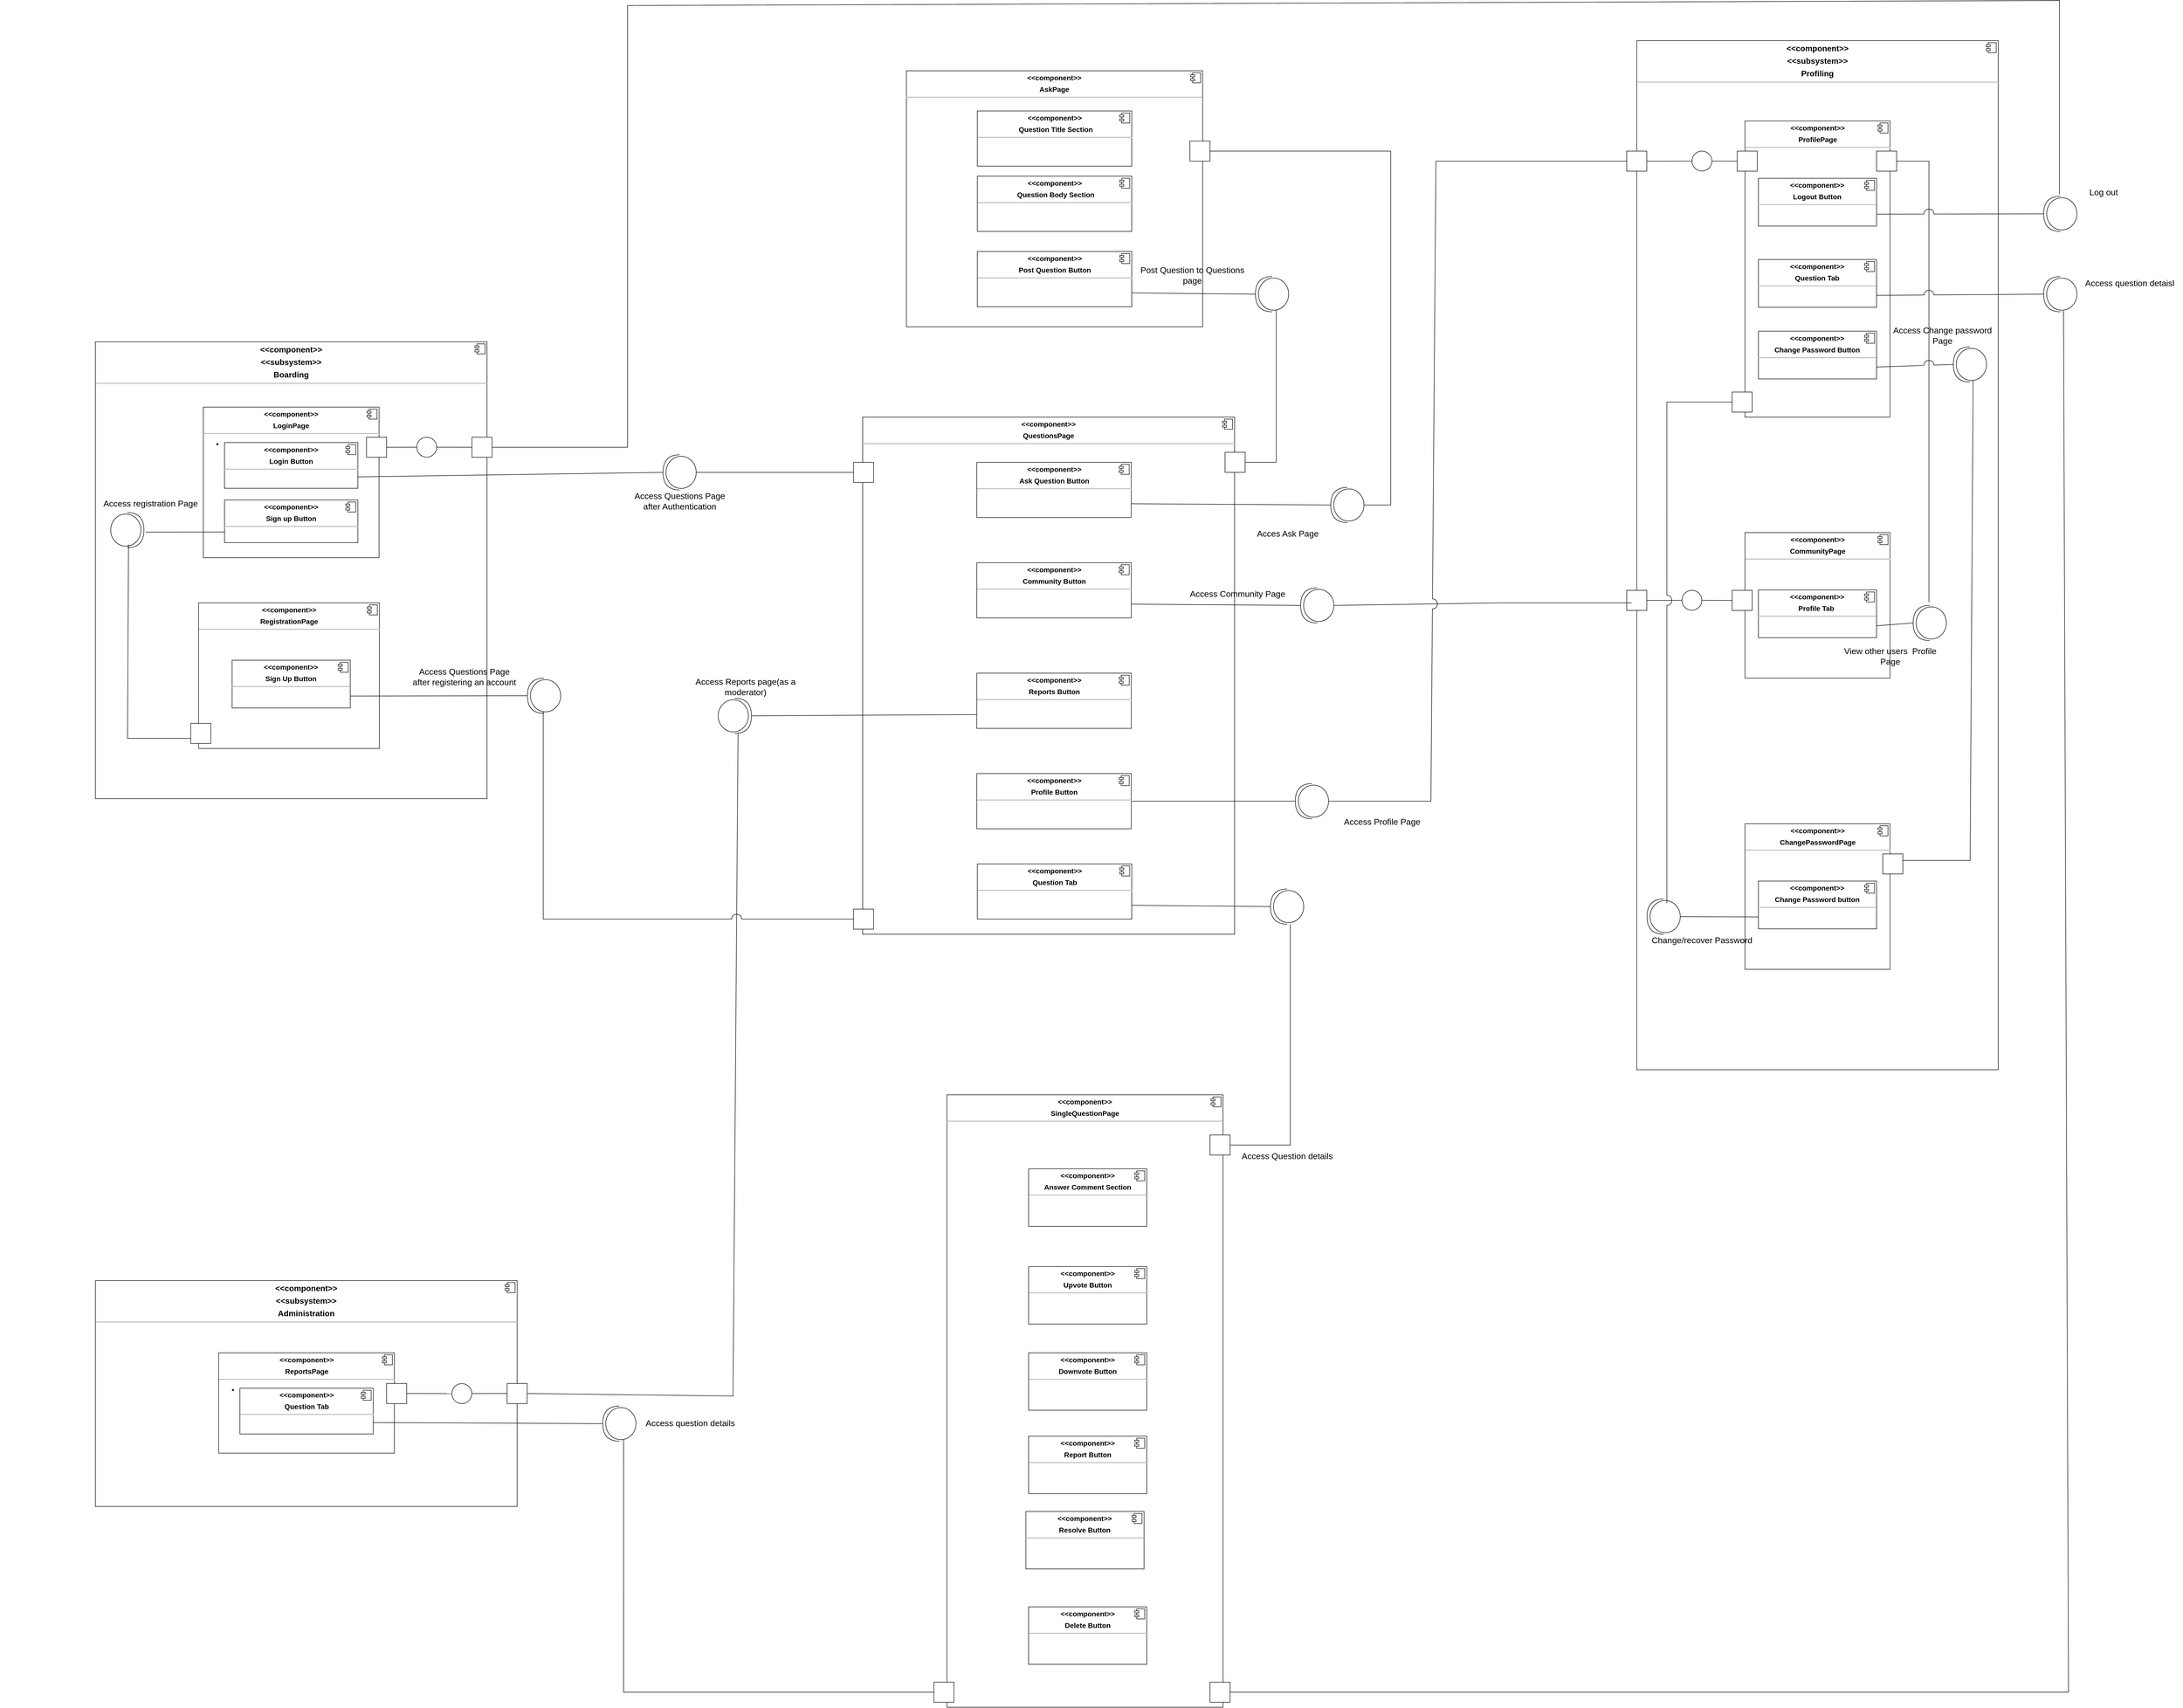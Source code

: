 <mxfile version="21.3.6" type="device">
  <diagram name="Page-1" id="a8r8d1G4BFqZIwsvpwi7">
    <mxGraphModel dx="4368" dy="1808" grid="1" gridSize="10" guides="1" tooltips="1" connect="1" arrows="1" fold="1" page="1" pageScale="6" pageWidth="827" pageHeight="1169" math="0" shadow="0">
      <root>
        <mxCell id="0" />
        <mxCell id="1" parent="0" />
        <mxCell id="DNr_H9q0w-YzRP2UgBX4-69" value="" style="group" vertex="1" connectable="0" parent="1">
          <mxGeometry x="610" y="740" width="800" height="1110" as="geometry" />
        </mxCell>
        <mxCell id="DNr_H9q0w-YzRP2UgBX4-12" value="&lt;p style=&quot;margin:0px;margin-top:6px;text-align:center;&quot;&gt;&lt;b style=&quot;font-size: 16px;&quot;&gt;&amp;lt;&amp;lt;component&amp;gt;&amp;gt;&lt;/b&gt;&lt;/p&gt;&lt;p style=&quot;margin:0px;margin-top:6px;text-align:center;&quot;&gt;&lt;b style=&quot;border-color: var(--border-color); font-size: 16px;&quot;&gt;&amp;lt;&amp;lt;subsystem&amp;gt;&amp;gt;&lt;/b&gt;&lt;/p&gt;&lt;p style=&quot;margin:0px;margin-top:6px;text-align:center;&quot;&gt;&lt;b style=&quot;border-color: var(--border-color); font-size: 16px;&quot;&gt;Boarding&lt;/b&gt;&lt;/p&gt;&lt;hr&gt;&lt;p style=&quot;margin:0px;margin-left:8px;&quot;&gt;&lt;br&gt;&lt;/p&gt;" style="align=left;overflow=fill;html=1;dropTarget=0;whiteSpace=wrap;" vertex="1" parent="DNr_H9q0w-YzRP2UgBX4-69">
          <mxGeometry x="-100" width="780" height="910" as="geometry" />
        </mxCell>
        <mxCell id="DNr_H9q0w-YzRP2UgBX4-13" value="" style="shape=component;jettyWidth=8;jettyHeight=4;" vertex="1" parent="DNr_H9q0w-YzRP2UgBX4-12">
          <mxGeometry x="1" width="20" height="20" relative="1" as="geometry">
            <mxPoint x="-24" y="4" as="offset" />
          </mxGeometry>
        </mxCell>
        <mxCell id="DNr_H9q0w-YzRP2UgBX4-2" value="" style="group" vertex="1" connectable="0" parent="DNr_H9q0w-YzRP2UgBX4-69">
          <mxGeometry x="115" y="130" width="365" height="360.6" as="geometry" />
        </mxCell>
        <mxCell id="DNr_H9q0w-YzRP2UgBX4-3" value="&lt;p style=&quot;margin:0px;margin-top:6px;text-align:center;&quot;&gt;&lt;b&gt;&lt;font style=&quot;font-size: 14px;&quot;&gt;&amp;lt;&amp;lt;component&amp;gt;&amp;gt;&lt;/font&gt;&lt;/b&gt;&lt;/p&gt;&lt;p style=&quot;margin:0px;margin-top:6px;text-align:center;&quot;&gt;&lt;b&gt;&lt;font style=&quot;font-size: 14px;&quot;&gt;LoginPage&lt;/font&gt;&lt;/b&gt;&lt;/p&gt;&lt;hr&gt;&lt;p style=&quot;margin:0px;margin-left:8px;&quot;&gt;&lt;/p&gt;&lt;ul&gt;&lt;li&gt;&lt;br&gt;&lt;/li&gt;&lt;/ul&gt;&lt;p&gt;&lt;/p&gt;" style="align=left;overflow=fill;html=1;dropTarget=0;whiteSpace=wrap;" vertex="1" parent="DNr_H9q0w-YzRP2UgBX4-2">
          <mxGeometry width="350" height="300" as="geometry" />
        </mxCell>
        <mxCell id="DNr_H9q0w-YzRP2UgBX4-4" value="" style="shape=component;jettyWidth=8;jettyHeight=4;" vertex="1" parent="DNr_H9q0w-YzRP2UgBX4-3">
          <mxGeometry x="1" width="20" height="20" relative="1" as="geometry">
            <mxPoint x="-24" y="4" as="offset" />
          </mxGeometry>
        </mxCell>
        <mxCell id="DNr_H9q0w-YzRP2UgBX4-5" value="&lt;p style=&quot;margin:0px;margin-top:6px;text-align:center;&quot;&gt;&lt;b style=&quot;font-size: 14px;&quot;&gt;&amp;lt;&amp;lt;component&amp;gt;&amp;gt;&lt;/b&gt;&lt;/p&gt;&lt;p style=&quot;margin:0px;margin-top:6px;text-align:center;&quot;&gt;&lt;b style=&quot;border-color: var(--border-color); font-size: 14px;&quot;&gt;Login Button&lt;/b&gt;&lt;b style=&quot;font-size: 14px;&quot;&gt;&lt;br&gt;&lt;/b&gt;&lt;/p&gt;&lt;hr&gt;&lt;p style=&quot;margin:0px;margin-left:8px;&quot;&gt;&lt;br&gt;&lt;/p&gt;" style="align=left;overflow=fill;html=1;dropTarget=0;whiteSpace=wrap;" vertex="1" parent="DNr_H9q0w-YzRP2UgBX4-2">
          <mxGeometry x="42.237" y="70.603" width="265.517" height="91.148" as="geometry" />
        </mxCell>
        <mxCell id="DNr_H9q0w-YzRP2UgBX4-6" value="" style="shape=component;jettyWidth=8;jettyHeight=4;" vertex="1" parent="DNr_H9q0w-YzRP2UgBX4-5">
          <mxGeometry x="1" width="20" height="20" relative="1" as="geometry">
            <mxPoint x="-24" y="4" as="offset" />
          </mxGeometry>
        </mxCell>
        <mxCell id="DNr_H9q0w-YzRP2UgBX4-9" value="&lt;p style=&quot;margin:0px;margin-top:6px;text-align:center;&quot;&gt;&lt;b style=&quot;font-size: 14px;&quot;&gt;&amp;lt;&amp;lt;component&amp;gt;&amp;gt;&lt;/b&gt;&lt;/p&gt;&lt;p style=&quot;margin:0px;margin-top:6px;text-align:center;&quot;&gt;&lt;b style=&quot;border-color: var(--border-color); font-size: 14px;&quot;&gt;Sign up Button&lt;/b&gt;&lt;b style=&quot;font-size: 14px;&quot;&gt;&lt;br&gt;&lt;/b&gt;&lt;/p&gt;&lt;hr&gt;&lt;p style=&quot;margin:0px;margin-left:8px;&quot;&gt;&lt;br&gt;&lt;/p&gt;" style="align=left;overflow=fill;html=1;dropTarget=0;whiteSpace=wrap;" vertex="1" parent="DNr_H9q0w-YzRP2UgBX4-2">
          <mxGeometry x="42.24" y="185" width="265.52" height="85" as="geometry" />
        </mxCell>
        <mxCell id="DNr_H9q0w-YzRP2UgBX4-10" value="" style="shape=component;jettyWidth=8;jettyHeight=4;" vertex="1" parent="DNr_H9q0w-YzRP2UgBX4-9">
          <mxGeometry x="1" width="20" height="20" relative="1" as="geometry">
            <mxPoint x="-24" y="4" as="offset" />
          </mxGeometry>
        </mxCell>
        <mxCell id="DNr_H9q0w-YzRP2UgBX4-183" value="" style="whiteSpace=wrap;html=1;aspect=fixed;fillColor=default;strokeColor=default;" vertex="1" parent="DNr_H9q0w-YzRP2UgBX4-2">
          <mxGeometry x="325" y="60" width="40" height="40" as="geometry" />
        </mxCell>
        <mxCell id="DNr_H9q0w-YzRP2UgBX4-144" value="" style="group" vertex="1" connectable="0" parent="DNr_H9q0w-YzRP2UgBX4-69">
          <mxGeometry x="145.58" y="520" width="320" height="590" as="geometry" />
        </mxCell>
        <mxCell id="DNr_H9q0w-YzRP2UgBX4-145" value="&lt;p style=&quot;margin:0px;margin-top:6px;text-align:center;&quot;&gt;&lt;b&gt;&lt;font style=&quot;font-size: 14px;&quot;&gt;&amp;lt;&amp;lt;component&amp;gt;&amp;gt;&lt;/font&gt;&lt;/b&gt;&lt;/p&gt;&lt;p style=&quot;margin:0px;margin-top:6px;text-align:center;&quot;&gt;&lt;b&gt;&lt;font style=&quot;font-size: 14px;&quot;&gt;RegistrationPage&lt;/font&gt;&lt;/b&gt;&lt;/p&gt;&lt;hr&gt;&lt;p style=&quot;margin:0px;margin-left:8px;&quot;&gt;&lt;br&gt;&lt;/p&gt;" style="align=left;overflow=fill;html=1;dropTarget=0;whiteSpace=wrap;" vertex="1" parent="DNr_H9q0w-YzRP2UgBX4-144">
          <mxGeometry x="-40" width="360" height="290" as="geometry" />
        </mxCell>
        <mxCell id="DNr_H9q0w-YzRP2UgBX4-146" value="" style="shape=component;jettyWidth=8;jettyHeight=4;" vertex="1" parent="DNr_H9q0w-YzRP2UgBX4-145">
          <mxGeometry x="1" width="20" height="20" relative="1" as="geometry">
            <mxPoint x="-24" y="4" as="offset" />
          </mxGeometry>
        </mxCell>
        <mxCell id="DNr_H9q0w-YzRP2UgBX4-147" value="&lt;p style=&quot;margin:0px;margin-top:6px;text-align:center;&quot;&gt;&lt;b style=&quot;font-size: 14px;&quot;&gt;&amp;lt;&amp;lt;component&amp;gt;&amp;gt;&lt;/b&gt;&lt;/p&gt;&lt;p style=&quot;margin:0px;margin-top:6px;text-align:center;&quot;&gt;&lt;b style=&quot;border-color: var(--border-color); font-size: 14px;&quot;&gt;Sign Up Button&lt;/b&gt;&lt;b style=&quot;font-size: 14px;&quot;&gt;&lt;br&gt;&lt;/b&gt;&lt;/p&gt;&lt;hr&gt;&lt;p style=&quot;margin:0px;margin-left:8px;&quot;&gt;&lt;br&gt;&lt;/p&gt;" style="align=left;overflow=fill;html=1;dropTarget=0;whiteSpace=wrap;" vertex="1" parent="DNr_H9q0w-YzRP2UgBX4-144">
          <mxGeometry x="26.74" y="114.194" width="235.35" height="95.161" as="geometry" />
        </mxCell>
        <mxCell id="DNr_H9q0w-YzRP2UgBX4-148" value="" style="shape=component;jettyWidth=8;jettyHeight=4;" vertex="1" parent="DNr_H9q0w-YzRP2UgBX4-147">
          <mxGeometry x="1" width="20" height="20" relative="1" as="geometry">
            <mxPoint x="-24" y="4" as="offset" />
          </mxGeometry>
        </mxCell>
        <mxCell id="DNr_H9q0w-YzRP2UgBX4-184" value="" style="ellipse;whiteSpace=wrap;html=1;aspect=fixed;" vertex="1" parent="DNr_H9q0w-YzRP2UgBX4-69">
          <mxGeometry x="540" y="190" width="39.7" height="39.7" as="geometry" />
        </mxCell>
        <mxCell id="DNr_H9q0w-YzRP2UgBX4-185" value="" style="endArrow=none;html=1;rounded=0;entryX=0;entryY=0.5;entryDx=0;entryDy=0;exitX=1;exitY=0.5;exitDx=0;exitDy=0;" edge="1" parent="DNr_H9q0w-YzRP2UgBX4-69" source="DNr_H9q0w-YzRP2UgBX4-183" target="DNr_H9q0w-YzRP2UgBX4-184">
          <mxGeometry width="50" height="50" relative="1" as="geometry">
            <mxPoint x="750" y="3755" as="sourcePoint" />
            <mxPoint x="2010" y="4700" as="targetPoint" />
          </mxGeometry>
        </mxCell>
        <mxCell id="DNr_H9q0w-YzRP2UgBX4-187" value="" style="whiteSpace=wrap;html=1;aspect=fixed;fillColor=default;strokeColor=default;" vertex="1" parent="DNr_H9q0w-YzRP2UgBX4-69">
          <mxGeometry x="650" y="190" width="40" height="40" as="geometry" />
        </mxCell>
        <mxCell id="DNr_H9q0w-YzRP2UgBX4-186" value="" style="endArrow=none;html=1;rounded=0;exitX=1;exitY=0.5;exitDx=0;exitDy=0;entryX=0;entryY=0.5;entryDx=0;entryDy=0;" edge="1" parent="DNr_H9q0w-YzRP2UgBX4-69" source="DNr_H9q0w-YzRP2UgBX4-184" target="DNr_H9q0w-YzRP2UgBX4-187">
          <mxGeometry width="50" height="50" relative="1" as="geometry">
            <mxPoint x="830" y="3655" as="sourcePoint" />
            <mxPoint x="1280" y="2980" as="targetPoint" />
          </mxGeometry>
        </mxCell>
        <mxCell id="DNr_H9q0w-YzRP2UgBX4-307" value="" style="whiteSpace=wrap;html=1;aspect=fixed;fillColor=default;strokeColor=default;" vertex="1" parent="DNr_H9q0w-YzRP2UgBX4-69">
          <mxGeometry x="90" y="760" width="40" height="40" as="geometry" />
        </mxCell>
        <mxCell id="DNr_H9q0w-YzRP2UgBX4-298" value="&lt;font style=&quot;font-size: 17px;&quot;&gt;Access registration Page&lt;/font&gt;" style="text;html=1;strokeColor=none;fillColor=none;align=center;verticalAlign=middle;whiteSpace=wrap;rounded=0;fontSize=17;" vertex="1" parent="DNr_H9q0w-YzRP2UgBX4-69">
          <mxGeometry x="-95" y="300" width="210" height="45" as="geometry" />
        </mxCell>
        <mxCell id="DNr_H9q0w-YzRP2UgBX4-70" value="" style="group" vertex="1" connectable="0" parent="1">
          <mxGeometry x="3680" y="540" width="740" height="1750" as="geometry" />
        </mxCell>
        <mxCell id="DNr_H9q0w-YzRP2UgBX4-81" value="" style="group" vertex="1" connectable="0" parent="DNr_H9q0w-YzRP2UgBX4-70">
          <mxGeometry width="740" height="1750" as="geometry" />
        </mxCell>
        <mxCell id="DNr_H9q0w-YzRP2UgBX4-71" value="&lt;p style=&quot;margin:0px;margin-top:6px;text-align:center;&quot;&gt;&lt;b style=&quot;font-size: 16px;&quot;&gt;&amp;lt;&amp;lt;component&amp;gt;&amp;gt;&lt;/b&gt;&lt;/p&gt;&lt;p style=&quot;margin:0px;margin-top:6px;text-align:center;&quot;&gt;&lt;b style=&quot;border-color: var(--border-color); font-size: 16px;&quot;&gt;&amp;lt;&amp;lt;subsystem&amp;gt;&amp;gt;&lt;/b&gt;&lt;/p&gt;&lt;p style=&quot;margin:0px;margin-top:6px;text-align:center;&quot;&gt;&lt;b style=&quot;border-color: var(--border-color); font-size: 16px;&quot;&gt;Profiling&lt;/b&gt;&lt;/p&gt;&lt;hr&gt;&lt;p style=&quot;margin:0px;margin-left:8px;&quot;&gt;&lt;br&gt;&lt;/p&gt;" style="align=left;overflow=fill;html=1;dropTarget=0;whiteSpace=wrap;" vertex="1" parent="DNr_H9q0w-YzRP2UgBX4-81">
          <mxGeometry x="-100" y="-400" width="720" height="2050" as="geometry" />
        </mxCell>
        <mxCell id="DNr_H9q0w-YzRP2UgBX4-72" value="" style="shape=component;jettyWidth=8;jettyHeight=4;" vertex="1" parent="DNr_H9q0w-YzRP2UgBX4-71">
          <mxGeometry x="1" width="20" height="20" relative="1" as="geometry">
            <mxPoint x="-24" y="4" as="offset" />
          </mxGeometry>
        </mxCell>
        <mxCell id="DNr_H9q0w-YzRP2UgBX4-94" value="" style="group" vertex="1" connectable="0" parent="DNr_H9q0w-YzRP2UgBX4-81">
          <mxGeometry x="115.58" y="-240" width="302.09" height="590" as="geometry" />
        </mxCell>
        <mxCell id="DNr_H9q0w-YzRP2UgBX4-73" value="&lt;p style=&quot;margin:0px;margin-top:6px;text-align:center;&quot;&gt;&lt;b&gt;&lt;font style=&quot;font-size: 14px;&quot;&gt;&amp;lt;&amp;lt;component&amp;gt;&amp;gt;&lt;/font&gt;&lt;/b&gt;&lt;/p&gt;&lt;p style=&quot;margin:0px;margin-top:6px;text-align:center;&quot;&gt;&lt;b&gt;&lt;font style=&quot;font-size: 14px;&quot;&gt;ProfilePage&lt;/font&gt;&lt;/b&gt;&lt;/p&gt;&lt;hr&gt;&lt;p style=&quot;margin:0px;margin-left:8px;&quot;&gt;&lt;br&gt;&lt;/p&gt;" style="align=left;overflow=fill;html=1;dropTarget=0;whiteSpace=wrap;" vertex="1" parent="DNr_H9q0w-YzRP2UgBX4-94">
          <mxGeometry width="288.84" height="590" as="geometry" />
        </mxCell>
        <mxCell id="DNr_H9q0w-YzRP2UgBX4-74" value="" style="shape=component;jettyWidth=8;jettyHeight=4;" vertex="1" parent="DNr_H9q0w-YzRP2UgBX4-73">
          <mxGeometry x="1" width="20" height="20" relative="1" as="geometry">
            <mxPoint x="-24" y="4" as="offset" />
          </mxGeometry>
        </mxCell>
        <mxCell id="DNr_H9q0w-YzRP2UgBX4-75" value="&lt;p style=&quot;margin:0px;margin-top:6px;text-align:center;&quot;&gt;&lt;b style=&quot;font-size: 14px;&quot;&gt;&amp;lt;&amp;lt;component&amp;gt;&amp;gt;&lt;/b&gt;&lt;/p&gt;&lt;p style=&quot;margin:0px;margin-top:6px;text-align:center;&quot;&gt;&lt;b style=&quot;border-color: var(--border-color); font-size: 14px;&quot;&gt;Logout Button&lt;/b&gt;&lt;b style=&quot;font-size: 14px;&quot;&gt;&lt;br&gt;&lt;/b&gt;&lt;/p&gt;&lt;hr&gt;&lt;p style=&quot;margin:0px;margin-left:8px;&quot;&gt;&lt;br&gt;&lt;/p&gt;" style="align=left;overflow=fill;html=1;dropTarget=0;whiteSpace=wrap;" vertex="1" parent="DNr_H9q0w-YzRP2UgBX4-94">
          <mxGeometry x="26.74" y="114.194" width="235.35" height="95.161" as="geometry" />
        </mxCell>
        <mxCell id="DNr_H9q0w-YzRP2UgBX4-76" value="" style="shape=component;jettyWidth=8;jettyHeight=4;" vertex="1" parent="DNr_H9q0w-YzRP2UgBX4-75">
          <mxGeometry x="1" width="20" height="20" relative="1" as="geometry">
            <mxPoint x="-24" y="4" as="offset" />
          </mxGeometry>
        </mxCell>
        <mxCell id="DNr_H9q0w-YzRP2UgBX4-82" value="&lt;p style=&quot;margin:0px;margin-top:6px;text-align:center;&quot;&gt;&lt;b style=&quot;font-size: 14px;&quot;&gt;&amp;lt;&amp;lt;component&amp;gt;&amp;gt;&lt;/b&gt;&lt;/p&gt;&lt;p style=&quot;margin:0px;margin-top:6px;text-align:center;&quot;&gt;&lt;b style=&quot;border-color: var(--border-color); font-size: 14px;&quot;&gt;Change Password Button&lt;/b&gt;&lt;b style=&quot;font-size: 14px;&quot;&gt;&lt;br&gt;&lt;/b&gt;&lt;/p&gt;&lt;hr&gt;&lt;p style=&quot;margin:0px;margin-left:8px;&quot;&gt;&lt;br&gt;&lt;/p&gt;" style="align=left;overflow=fill;html=1;dropTarget=0;whiteSpace=wrap;" vertex="1" parent="DNr_H9q0w-YzRP2UgBX4-94">
          <mxGeometry x="26.74" y="418.71" width="235.35" height="95.161" as="geometry" />
        </mxCell>
        <mxCell id="DNr_H9q0w-YzRP2UgBX4-83" value="" style="shape=component;jettyWidth=8;jettyHeight=4;" vertex="1" parent="DNr_H9q0w-YzRP2UgBX4-82">
          <mxGeometry x="1" width="20" height="20" relative="1" as="geometry">
            <mxPoint x="-24" y="4" as="offset" />
          </mxGeometry>
        </mxCell>
        <mxCell id="DNr_H9q0w-YzRP2UgBX4-84" value="&lt;p style=&quot;margin:0px;margin-top:6px;text-align:center;&quot;&gt;&lt;b style=&quot;font-size: 14px;&quot;&gt;&amp;lt;&amp;lt;component&amp;gt;&amp;gt;&lt;/b&gt;&lt;/p&gt;&lt;p style=&quot;margin:0px;margin-top:6px;text-align:center;&quot;&gt;&lt;b style=&quot;border-color: var(--border-color); font-size: 14px;&quot;&gt;Question Tab&lt;/b&gt;&lt;b style=&quot;font-size: 14px;&quot;&gt;&lt;br&gt;&lt;/b&gt;&lt;/p&gt;&lt;hr&gt;&lt;p style=&quot;margin:0px;margin-left:8px;&quot;&gt;&lt;br&gt;&lt;/p&gt;" style="align=left;overflow=fill;html=1;dropTarget=0;whiteSpace=wrap;" vertex="1" parent="DNr_H9q0w-YzRP2UgBX4-94">
          <mxGeometry x="26.74" y="275.968" width="235.35" height="95.161" as="geometry" />
        </mxCell>
        <mxCell id="DNr_H9q0w-YzRP2UgBX4-85" value="" style="shape=component;jettyWidth=8;jettyHeight=4;" vertex="1" parent="DNr_H9q0w-YzRP2UgBX4-84">
          <mxGeometry x="1" width="20" height="20" relative="1" as="geometry">
            <mxPoint x="-24" y="4" as="offset" />
          </mxGeometry>
        </mxCell>
        <mxCell id="DNr_H9q0w-YzRP2UgBX4-207" value="" style="whiteSpace=wrap;html=1;aspect=fixed;fillColor=default;strokeColor=default;" vertex="1" parent="DNr_H9q0w-YzRP2UgBX4-94">
          <mxGeometry x="-15.58" y="60" width="40" height="40" as="geometry" />
        </mxCell>
        <mxCell id="DNr_H9q0w-YzRP2UgBX4-284" value="" style="whiteSpace=wrap;html=1;aspect=fixed;fillColor=default;strokeColor=default;" vertex="1" parent="DNr_H9q0w-YzRP2UgBX4-94">
          <mxGeometry x="262.09" y="60" width="40" height="40" as="geometry" />
        </mxCell>
        <mxCell id="DNr_H9q0w-YzRP2UgBX4-287" value="" style="whiteSpace=wrap;html=1;aspect=fixed;fillColor=default;strokeColor=default;" vertex="1" parent="DNr_H9q0w-YzRP2UgBX4-94">
          <mxGeometry x="-25.58" y="540" width="40" height="40" as="geometry" />
        </mxCell>
        <mxCell id="DNr_H9q0w-YzRP2UgBX4-162" value="" style="whiteSpace=wrap;html=1;aspect=fixed;fillColor=default;strokeColor=default;" vertex="1" parent="DNr_H9q0w-YzRP2UgBX4-81">
          <mxGeometry x="-120" y="695" width="40" height="40" as="geometry" />
        </mxCell>
        <mxCell id="DNr_H9q0w-YzRP2UgBX4-105" value="" style="group" vertex="1" connectable="0" parent="DNr_H9q0w-YzRP2UgBX4-81">
          <mxGeometry x="115.58" y="1160" width="314.42" height="590" as="geometry" />
        </mxCell>
        <mxCell id="DNr_H9q0w-YzRP2UgBX4-106" value="&lt;p style=&quot;margin:0px;margin-top:6px;text-align:center;&quot;&gt;&lt;b&gt;&lt;font style=&quot;font-size: 14px;&quot;&gt;&amp;lt;&amp;lt;component&amp;gt;&amp;gt;&lt;/font&gt;&lt;/b&gt;&lt;/p&gt;&lt;p style=&quot;margin:0px;margin-top:6px;text-align:center;&quot;&gt;&lt;b&gt;&lt;font style=&quot;font-size: 14px;&quot;&gt;ChangePasswordPage&lt;/font&gt;&lt;/b&gt;&lt;/p&gt;&lt;hr&gt;&lt;p style=&quot;margin:0px;margin-left:8px;&quot;&gt;&lt;br&gt;&lt;/p&gt;" style="align=left;overflow=fill;html=1;dropTarget=0;whiteSpace=wrap;" vertex="1" parent="DNr_H9q0w-YzRP2UgBX4-105">
          <mxGeometry width="288.84" height="290" as="geometry" />
        </mxCell>
        <mxCell id="DNr_H9q0w-YzRP2UgBX4-107" value="" style="shape=component;jettyWidth=8;jettyHeight=4;" vertex="1" parent="DNr_H9q0w-YzRP2UgBX4-106">
          <mxGeometry x="1" width="20" height="20" relative="1" as="geometry">
            <mxPoint x="-24" y="4" as="offset" />
          </mxGeometry>
        </mxCell>
        <mxCell id="DNr_H9q0w-YzRP2UgBX4-108" value="&lt;p style=&quot;margin:0px;margin-top:6px;text-align:center;&quot;&gt;&lt;b style=&quot;font-size: 14px;&quot;&gt;&amp;lt;&amp;lt;component&amp;gt;&amp;gt;&lt;/b&gt;&lt;/p&gt;&lt;p style=&quot;margin:0px;margin-top:6px;text-align:center;&quot;&gt;&lt;b style=&quot;border-color: var(--border-color); font-size: 14px;&quot;&gt;Change Password button&lt;/b&gt;&lt;b style=&quot;font-size: 14px;&quot;&gt;&lt;br&gt;&lt;/b&gt;&lt;/p&gt;&lt;hr&gt;&lt;p style=&quot;margin:0px;margin-left:8px;&quot;&gt;&lt;br&gt;&lt;/p&gt;" style="align=left;overflow=fill;html=1;dropTarget=0;whiteSpace=wrap;" vertex="1" parent="DNr_H9q0w-YzRP2UgBX4-105">
          <mxGeometry x="26.74" y="114.194" width="235.35" height="95.161" as="geometry" />
        </mxCell>
        <mxCell id="DNr_H9q0w-YzRP2UgBX4-109" value="" style="shape=component;jettyWidth=8;jettyHeight=4;" vertex="1" parent="DNr_H9q0w-YzRP2UgBX4-108">
          <mxGeometry x="1" width="20" height="20" relative="1" as="geometry">
            <mxPoint x="-24" y="4" as="offset" />
          </mxGeometry>
        </mxCell>
        <mxCell id="DNr_H9q0w-YzRP2UgBX4-286" value="" style="whiteSpace=wrap;html=1;aspect=fixed;fillColor=default;strokeColor=default;" vertex="1" parent="DNr_H9q0w-YzRP2UgBX4-105">
          <mxGeometry x="274.42" y="60" width="40" height="40" as="geometry" />
        </mxCell>
        <mxCell id="DNr_H9q0w-YzRP2UgBX4-163" value="" style="group" vertex="1" connectable="0" parent="DNr_H9q0w-YzRP2UgBX4-81">
          <mxGeometry x="115.58" y="580" width="288.84" height="290" as="geometry" />
        </mxCell>
        <mxCell id="DNr_H9q0w-YzRP2UgBX4-96" value="&lt;p style=&quot;margin:0px;margin-top:6px;text-align:center;&quot;&gt;&lt;b&gt;&lt;font style=&quot;font-size: 14px;&quot;&gt;&amp;lt;&amp;lt;component&amp;gt;&amp;gt;&lt;/font&gt;&lt;/b&gt;&lt;/p&gt;&lt;p style=&quot;margin:0px;margin-top:6px;text-align:center;&quot;&gt;&lt;b&gt;&lt;font style=&quot;font-size: 14px;&quot;&gt;CommunityPage&lt;/font&gt;&lt;/b&gt;&lt;/p&gt;&lt;hr&gt;&lt;p style=&quot;margin:0px;margin-left:8px;&quot;&gt;&lt;br&gt;&lt;/p&gt;" style="align=left;overflow=fill;html=1;dropTarget=0;whiteSpace=wrap;" vertex="1" parent="DNr_H9q0w-YzRP2UgBX4-163">
          <mxGeometry width="288.84" height="290" as="geometry" />
        </mxCell>
        <mxCell id="DNr_H9q0w-YzRP2UgBX4-97" value="" style="shape=component;jettyWidth=8;jettyHeight=4;" vertex="1" parent="DNr_H9q0w-YzRP2UgBX4-96">
          <mxGeometry x="1" width="20" height="20" relative="1" as="geometry">
            <mxPoint x="-24" y="4" as="offset" />
          </mxGeometry>
        </mxCell>
        <mxCell id="DNr_H9q0w-YzRP2UgBX4-98" value="&lt;p style=&quot;margin:0px;margin-top:6px;text-align:center;&quot;&gt;&lt;b style=&quot;font-size: 14px;&quot;&gt;&amp;lt;&amp;lt;component&amp;gt;&amp;gt;&lt;/b&gt;&lt;/p&gt;&lt;p style=&quot;margin:0px;margin-top:6px;text-align:center;&quot;&gt;&lt;b style=&quot;border-color: var(--border-color); font-size: 14px;&quot;&gt;Profile Tab&amp;nbsp;&lt;/b&gt;&lt;b style=&quot;font-size: 14px;&quot;&gt;&lt;br&gt;&lt;/b&gt;&lt;/p&gt;&lt;hr&gt;&lt;p style=&quot;margin:0px;margin-left:8px;&quot;&gt;&lt;br&gt;&lt;/p&gt;" style="align=left;overflow=fill;html=1;dropTarget=0;whiteSpace=wrap;" vertex="1" parent="DNr_H9q0w-YzRP2UgBX4-163">
          <mxGeometry x="26.74" y="114.194" width="235.35" height="95.161" as="geometry" />
        </mxCell>
        <mxCell id="DNr_H9q0w-YzRP2UgBX4-99" value="" style="shape=component;jettyWidth=8;jettyHeight=4;" vertex="1" parent="DNr_H9q0w-YzRP2UgBX4-98">
          <mxGeometry x="1" width="20" height="20" relative="1" as="geometry">
            <mxPoint x="-24" y="4" as="offset" />
          </mxGeometry>
        </mxCell>
        <mxCell id="DNr_H9q0w-YzRP2UgBX4-164" value="" style="ellipse;whiteSpace=wrap;html=1;aspect=fixed;" vertex="1" parent="DNr_H9q0w-YzRP2UgBX4-81">
          <mxGeometry x="-10" y="695" width="39.7" height="39.7" as="geometry" />
        </mxCell>
        <mxCell id="DNr_H9q0w-YzRP2UgBX4-165" value="" style="endArrow=none;html=1;rounded=0;entryX=0;entryY=0.5;entryDx=0;entryDy=0;exitX=1;exitY=0.5;exitDx=0;exitDy=0;jumpStyle=arc;jumpSize=20;" edge="1" parent="DNr_H9q0w-YzRP2UgBX4-81" target="DNr_H9q0w-YzRP2UgBX4-164" source="DNr_H9q0w-YzRP2UgBX4-162">
          <mxGeometry width="50" height="50" relative="1" as="geometry">
            <mxPoint x="-420" y="1490" as="sourcePoint" />
            <mxPoint x="840" y="2435" as="targetPoint" />
          </mxGeometry>
        </mxCell>
        <mxCell id="DNr_H9q0w-YzRP2UgBX4-166" value="" style="endArrow=none;html=1;rounded=0;exitX=1;exitY=0.5;exitDx=0;exitDy=0;entryX=0;entryY=0.5;entryDx=0;entryDy=0;" edge="1" parent="DNr_H9q0w-YzRP2UgBX4-81" source="DNr_H9q0w-YzRP2UgBX4-164" target="DNr_H9q0w-YzRP2UgBX4-167">
          <mxGeometry width="50" height="50" relative="1" as="geometry">
            <mxPoint x="-340" y="1390" as="sourcePoint" />
            <mxPoint x="110" y="715" as="targetPoint" />
          </mxGeometry>
        </mxCell>
        <mxCell id="DNr_H9q0w-YzRP2UgBX4-167" value="" style="whiteSpace=wrap;html=1;aspect=fixed;fillColor=default;strokeColor=default;" vertex="1" parent="DNr_H9q0w-YzRP2UgBX4-81">
          <mxGeometry x="90" y="695" width="40" height="40" as="geometry" />
        </mxCell>
        <mxCell id="DNr_H9q0w-YzRP2UgBX4-204" value="" style="ellipse;whiteSpace=wrap;html=1;aspect=fixed;" vertex="1" parent="DNr_H9q0w-YzRP2UgBX4-81">
          <mxGeometry x="10" y="-180" width="39.7" height="39.7" as="geometry" />
        </mxCell>
        <mxCell id="DNr_H9q0w-YzRP2UgBX4-206" value="" style="endArrow=none;html=1;rounded=0;exitX=1;exitY=0.5;exitDx=0;exitDy=0;entryX=0;entryY=0.5;entryDx=0;entryDy=0;" edge="1" parent="DNr_H9q0w-YzRP2UgBX4-81" source="DNr_H9q0w-YzRP2UgBX4-204" target="DNr_H9q0w-YzRP2UgBX4-207">
          <mxGeometry width="50" height="50" relative="1" as="geometry">
            <mxPoint x="-1450" y="4055" as="sourcePoint" />
            <mxPoint x="-1000" y="3380" as="targetPoint" />
          </mxGeometry>
        </mxCell>
        <mxCell id="DNr_H9q0w-YzRP2UgBX4-203" value="" style="whiteSpace=wrap;html=1;aspect=fixed;fillColor=default;strokeColor=default;" vertex="1" parent="DNr_H9q0w-YzRP2UgBX4-81">
          <mxGeometry x="-120" y="-180" width="40" height="40" as="geometry" />
        </mxCell>
        <mxCell id="DNr_H9q0w-YzRP2UgBX4-205" value="" style="endArrow=none;html=1;rounded=0;entryX=0;entryY=0.5;entryDx=0;entryDy=0;exitX=1;exitY=0.5;exitDx=0;exitDy=0;" edge="1" parent="DNr_H9q0w-YzRP2UgBX4-81" source="DNr_H9q0w-YzRP2UgBX4-203" target="DNr_H9q0w-YzRP2UgBX4-204">
          <mxGeometry width="50" height="50" relative="1" as="geometry">
            <mxPoint x="-1530" y="4155" as="sourcePoint" />
            <mxPoint x="-270" y="5100" as="targetPoint" />
          </mxGeometry>
        </mxCell>
        <mxCell id="DNr_H9q0w-YzRP2UgBX4-266" value="" style="endArrow=none;html=1;rounded=0;entryX=1;entryY=0.5;entryDx=0;entryDy=0;entryPerimeter=0;exitX=1;exitY=0.75;exitDx=0;exitDy=0;" edge="1" parent="DNr_H9q0w-YzRP2UgBX4-81" target="DNr_H9q0w-YzRP2UgBX4-264" source="DNr_H9q0w-YzRP2UgBX4-98">
          <mxGeometry width="50" height="50" relative="1" as="geometry">
            <mxPoint x="-94" y="4918.54" as="sourcePoint" />
            <mxPoint x="-52.051" y="5040.54" as="targetPoint" />
          </mxGeometry>
        </mxCell>
        <mxCell id="DNr_H9q0w-YzRP2UgBX4-262" value="" style="endArrow=none;html=1;rounded=0;entryX=0.524;entryY=1.086;entryDx=0;entryDy=0;entryPerimeter=0;exitX=1;exitY=0.5;exitDx=0;exitDy=0;jumpStyle=arc;" edge="1" parent="DNr_H9q0w-YzRP2UgBX4-81" target="DNr_H9q0w-YzRP2UgBX4-264" source="DNr_H9q0w-YzRP2UgBX4-284">
          <mxGeometry width="50" height="50" relative="1" as="geometry">
            <mxPoint x="530" y="-410" as="sourcePoint" />
            <mxPoint x="188.462" y="4950.54" as="targetPoint" />
            <Array as="points">
              <mxPoint x="482" y="-160" />
            </Array>
          </mxGeometry>
        </mxCell>
        <mxCell id="DNr_H9q0w-YzRP2UgBX4-265" value="&lt;font style=&quot;font-size: 17px;&quot;&gt;View other users&amp;nbsp; Profile Page&lt;br&gt;&lt;/font&gt;" style="text;html=1;strokeColor=none;fillColor=none;align=center;verticalAlign=middle;whiteSpace=wrap;rounded=0;fontSize=17;" vertex="1" parent="DNr_H9q0w-YzRP2UgBX4-81">
          <mxGeometry x="300" y="804.7" width="210" height="45" as="geometry" />
        </mxCell>
        <mxCell id="DNr_H9q0w-YzRP2UgBX4-264" value="" style="shape=providedRequiredInterface;html=1;verticalLabelPosition=bottom;sketch=0;direction=west;" vertex="1" parent="DNr_H9q0w-YzRP2UgBX4-81">
          <mxGeometry x="450.513" y="725" width="66.154" height="70" as="geometry" />
        </mxCell>
        <mxCell id="DNr_H9q0w-YzRP2UgBX4-271" value="" style="endArrow=none;html=1;rounded=0;entryX=1;entryY=0.5;entryDx=0;entryDy=0;entryPerimeter=0;exitX=1;exitY=0.75;exitDx=0;exitDy=0;jumpStyle=arc;jumpSize=20;" edge="1" parent="DNr_H9q0w-YzRP2UgBX4-81" target="DNr_H9q0w-YzRP2UgBX4-269" source="DNr_H9q0w-YzRP2UgBX4-82">
          <mxGeometry width="50" height="50" relative="1" as="geometry">
            <mxPoint x="16" y="5168.54" as="sourcePoint" />
            <mxPoint x="57.949" y="5290.54" as="targetPoint" />
          </mxGeometry>
        </mxCell>
        <mxCell id="DNr_H9q0w-YzRP2UgBX4-267" value="" style="endArrow=none;html=1;rounded=0;entryX=0.403;entryY=0.086;entryDx=0;entryDy=0;entryPerimeter=0;exitX=1;exitY=0.325;exitDx=0;exitDy=0;exitPerimeter=0;" edge="1" parent="DNr_H9q0w-YzRP2UgBX4-81" target="DNr_H9q0w-YzRP2UgBX4-269" source="DNr_H9q0w-YzRP2UgBX4-286">
          <mxGeometry width="50" height="50" relative="1" as="geometry">
            <mxPoint x="450" y="1240" as="sourcePoint" />
            <mxPoint x="298.462" y="5200.54" as="targetPoint" />
            <Array as="points">
              <mxPoint x="564" y="1233" />
            </Array>
          </mxGeometry>
        </mxCell>
        <mxCell id="DNr_H9q0w-YzRP2UgBX4-268" value="" style="group" vertex="1" connectable="0" parent="DNr_H9q0w-YzRP2UgBX4-81">
          <mxGeometry x="310" y="210" width="430" height="70" as="geometry" />
        </mxCell>
        <mxCell id="DNr_H9q0w-YzRP2UgBX4-269" value="" style="shape=providedRequiredInterface;html=1;verticalLabelPosition=bottom;sketch=0;direction=west;" vertex="1" parent="DNr_H9q0w-YzRP2UgBX4-268">
          <mxGeometry x="220.513" width="66.154" height="70" as="geometry" />
        </mxCell>
        <mxCell id="DNr_H9q0w-YzRP2UgBX4-270" value="&lt;font style=&quot;font-size: 17px;&quot;&gt;Access Change password Page&lt;/font&gt;" style="text;html=1;strokeColor=none;fillColor=none;align=center;verticalAlign=middle;whiteSpace=wrap;rounded=0;fontSize=17;" vertex="1" parent="DNr_H9q0w-YzRP2UgBX4-81">
          <mxGeometry x="404.42" y="165" width="210" height="45" as="geometry" />
        </mxCell>
        <mxCell id="DNr_H9q0w-YzRP2UgBX4-255" value="&lt;font style=&quot;font-size: 17px;&quot;&gt;Change/recover Password&lt;/font&gt;" style="text;html=1;strokeColor=none;fillColor=none;align=center;verticalAlign=middle;whiteSpace=wrap;rounded=0;fontSize=17;" vertex="1" parent="DNr_H9q0w-YzRP2UgBX4-81">
          <mxGeometry x="-75.15" y="1370" width="210" height="45" as="geometry" />
        </mxCell>
        <mxCell id="DNr_H9q0w-YzRP2UgBX4-253" value="" style="group" vertex="1" connectable="0" parent="DNr_H9q0w-YzRP2UgBX4-81">
          <mxGeometry x="-300" y="1310" width="430" height="70" as="geometry" />
        </mxCell>
        <mxCell id="DNr_H9q0w-YzRP2UgBX4-254" value="" style="shape=providedRequiredInterface;html=1;verticalLabelPosition=bottom;sketch=0;direction=west;" vertex="1" parent="DNr_H9q0w-YzRP2UgBX4-253">
          <mxGeometry x="220.513" width="66.154" height="70" as="geometry" />
        </mxCell>
        <mxCell id="DNr_H9q0w-YzRP2UgBX4-252" value="" style="endArrow=none;html=1;rounded=0;entryX=0;entryY=0.5;entryDx=0;entryDy=0;entryPerimeter=0;exitX=0;exitY=0.75;exitDx=0;exitDy=0;" edge="1" parent="DNr_H9q0w-YzRP2UgBX4-81" target="DNr_H9q0w-YzRP2UgBX4-254" source="DNr_H9q0w-YzRP2UgBX4-108">
          <mxGeometry width="50" height="50" relative="1" as="geometry">
            <mxPoint x="98" y="5242.54" as="sourcePoint" />
            <mxPoint x="-171.538" y="5510.54" as="targetPoint" />
            <Array as="points" />
          </mxGeometry>
        </mxCell>
        <mxCell id="DNr_H9q0w-YzRP2UgBX4-256" value="" style="endArrow=none;html=1;rounded=0;entryX=0.403;entryY=0.886;entryDx=0;entryDy=0;entryPerimeter=0;exitX=0;exitY=0.5;exitDx=0;exitDy=0;jumpStyle=arc;jumpSize=20;" edge="1" parent="DNr_H9q0w-YzRP2UgBX4-81" target="DNr_H9q0w-YzRP2UgBX4-254" source="DNr_H9q0w-YzRP2UgBX4-287">
          <mxGeometry width="50" height="50" relative="1" as="geometry">
            <mxPoint x="-454" y="5478.54" as="sourcePoint" />
            <mxPoint x="-412.051" y="5600.54" as="targetPoint" />
            <Array as="points">
              <mxPoint x="-40" y="320" />
            </Array>
          </mxGeometry>
        </mxCell>
        <mxCell id="DNr_H9q0w-YzRP2UgBX4-104" value="" style="group" vertex="1" connectable="0" parent="1">
          <mxGeometry x="2125.38" y="200" width="604.62" height="510" as="geometry" />
        </mxCell>
        <mxCell id="DNr_H9q0w-YzRP2UgBX4-86" value="&lt;p style=&quot;margin:0px;margin-top:6px;text-align:center;&quot;&gt;&lt;b&gt;&lt;font style=&quot;font-size: 14px;&quot;&gt;&amp;lt;&amp;lt;component&amp;gt;&amp;gt;&lt;/font&gt;&lt;/b&gt;&lt;/p&gt;&lt;p style=&quot;margin:0px;margin-top:6px;text-align:center;&quot;&gt;&lt;b&gt;&lt;font style=&quot;font-size: 14px;&quot;&gt;AskPage&lt;/font&gt;&lt;/b&gt;&lt;/p&gt;&lt;hr&gt;&lt;p style=&quot;margin:0px;margin-left:8px;&quot;&gt;&lt;br&gt;&lt;/p&gt;" style="align=left;overflow=fill;html=1;dropTarget=0;whiteSpace=wrap;" vertex="1" parent="DNr_H9q0w-YzRP2UgBX4-104">
          <mxGeometry width="590" height="510" as="geometry" />
        </mxCell>
        <mxCell id="DNr_H9q0w-YzRP2UgBX4-87" value="" style="shape=component;jettyWidth=8;jettyHeight=4;" vertex="1" parent="DNr_H9q0w-YzRP2UgBX4-86">
          <mxGeometry x="1" width="20" height="20" relative="1" as="geometry">
            <mxPoint x="-24" y="4" as="offset" />
          </mxGeometry>
        </mxCell>
        <mxCell id="DNr_H9q0w-YzRP2UgBX4-88" value="&lt;p style=&quot;margin:0px;margin-top:6px;text-align:center;&quot;&gt;&lt;b style=&quot;font-size: 14px;&quot;&gt;&amp;lt;&amp;lt;component&amp;gt;&amp;gt;&lt;/b&gt;&lt;/p&gt;&lt;p style=&quot;margin:0px;margin-top:6px;text-align:center;&quot;&gt;&lt;b style=&quot;background-color: initial; border-color: var(--border-color); font-size: 14px;&quot;&gt;&amp;nbsp;Question Title Section&lt;/b&gt;&lt;/p&gt;&lt;hr&gt;&lt;p style=&quot;margin:0px;margin-left:8px;&quot;&gt;&lt;br&gt;&lt;/p&gt;" style="align=left;overflow=fill;html=1;dropTarget=0;whiteSpace=wrap;" vertex="1" parent="DNr_H9q0w-YzRP2UgBX4-104">
          <mxGeometry x="141.208" y="80" width="307.593" height="110" as="geometry" />
        </mxCell>
        <mxCell id="DNr_H9q0w-YzRP2UgBX4-89" value="" style="shape=component;jettyWidth=8;jettyHeight=4;" vertex="1" parent="DNr_H9q0w-YzRP2UgBX4-88">
          <mxGeometry x="1" width="20" height="20" relative="1" as="geometry">
            <mxPoint x="-24" y="4" as="offset" />
          </mxGeometry>
        </mxCell>
        <mxCell id="DNr_H9q0w-YzRP2UgBX4-90" value="&lt;p style=&quot;margin:0px;margin-top:6px;text-align:center;&quot;&gt;&lt;b style=&quot;font-size: 14px;&quot;&gt;&amp;lt;&amp;lt;component&amp;gt;&amp;gt;&lt;/b&gt;&lt;/p&gt;&lt;p style=&quot;margin:0px;margin-top:6px;text-align:center;&quot;&gt;&lt;b style=&quot;border-color: var(--border-color); font-size: 14px;&quot;&gt;Post Question Button&lt;/b&gt;&lt;b style=&quot;font-size: 14px;&quot;&gt;&lt;br&gt;&lt;/b&gt;&lt;/p&gt;&lt;hr&gt;&lt;p style=&quot;margin:0px;margin-left:8px;&quot;&gt;&lt;br&gt;&lt;/p&gt;" style="align=left;overflow=fill;html=1;dropTarget=0;whiteSpace=wrap;" vertex="1" parent="DNr_H9q0w-YzRP2UgBX4-104">
          <mxGeometry x="141.208" y="360" width="307.593" height="110" as="geometry" />
        </mxCell>
        <mxCell id="DNr_H9q0w-YzRP2UgBX4-91" value="" style="shape=component;jettyWidth=8;jettyHeight=4;" vertex="1" parent="DNr_H9q0w-YzRP2UgBX4-90">
          <mxGeometry x="1" width="20" height="20" relative="1" as="geometry">
            <mxPoint x="-24" y="4" as="offset" />
          </mxGeometry>
        </mxCell>
        <mxCell id="DNr_H9q0w-YzRP2UgBX4-92" value="&lt;p style=&quot;margin:0px;margin-top:6px;text-align:center;&quot;&gt;&lt;b style=&quot;font-size: 14px;&quot;&gt;&amp;lt;&amp;lt;component&amp;gt;&amp;gt;&lt;/b&gt;&lt;/p&gt;&lt;p style=&quot;margin:0px;margin-top:6px;text-align:center;&quot;&gt;&lt;b style=&quot;background-color: initial; border-color: var(--border-color); font-size: 14px;&quot;&gt;&amp;nbsp;Question Body Section&lt;/b&gt;&lt;/p&gt;&lt;hr&gt;&lt;p style=&quot;margin:0px;margin-left:8px;&quot;&gt;&lt;br&gt;&lt;/p&gt;" style="align=left;overflow=fill;html=1;dropTarget=0;whiteSpace=wrap;" vertex="1" parent="DNr_H9q0w-YzRP2UgBX4-104">
          <mxGeometry x="141.208" y="210" width="307.593" height="110" as="geometry" />
        </mxCell>
        <mxCell id="DNr_H9q0w-YzRP2UgBX4-93" value="" style="shape=component;jettyWidth=8;jettyHeight=4;" vertex="1" parent="DNr_H9q0w-YzRP2UgBX4-92">
          <mxGeometry x="1" width="20" height="20" relative="1" as="geometry">
            <mxPoint x="-24" y="4" as="offset" />
          </mxGeometry>
        </mxCell>
        <mxCell id="DNr_H9q0w-YzRP2UgBX4-156" value="" style="whiteSpace=wrap;html=1;aspect=fixed;fillColor=default;strokeColor=default;" vertex="1" parent="DNr_H9q0w-YzRP2UgBX4-104">
          <mxGeometry x="564.62" y="140" width="40" height="40" as="geometry" />
        </mxCell>
        <mxCell id="DNr_H9q0w-YzRP2UgBX4-62" value="&lt;p style=&quot;margin:0px;margin-top:6px;text-align:center;&quot;&gt;&lt;b&gt;&lt;font style=&quot;font-size: 14px;&quot;&gt;&amp;lt;&amp;lt;component&amp;gt;&amp;gt;&lt;/font&gt;&lt;/b&gt;&lt;/p&gt;&lt;p style=&quot;margin:0px;margin-top:6px;text-align:center;&quot;&gt;&lt;b&gt;&lt;font style=&quot;font-size: 14px;&quot;&gt;QuestionsPage&lt;/font&gt;&lt;/b&gt;&lt;/p&gt;&lt;hr&gt;&lt;p style=&quot;margin:0px;margin-left:8px;&quot;&gt;&lt;br&gt;&lt;/p&gt;" style="align=left;overflow=fill;html=1;dropTarget=0;whiteSpace=wrap;" vertex="1" parent="1">
          <mxGeometry x="2038.23" y="890" width="740.77" height="1030" as="geometry" />
        </mxCell>
        <mxCell id="DNr_H9q0w-YzRP2UgBX4-63" value="" style="shape=component;jettyWidth=8;jettyHeight=4;" vertex="1" parent="DNr_H9q0w-YzRP2UgBX4-62">
          <mxGeometry x="1" width="20" height="20" relative="1" as="geometry">
            <mxPoint x="-24" y="4" as="offset" />
          </mxGeometry>
        </mxCell>
        <mxCell id="DNr_H9q0w-YzRP2UgBX4-64" value="&lt;p style=&quot;margin:0px;margin-top:6px;text-align:center;&quot;&gt;&lt;b style=&quot;font-size: 14px;&quot;&gt;&amp;lt;&amp;lt;component&amp;gt;&amp;gt;&lt;/b&gt;&lt;/p&gt;&lt;p style=&quot;margin:0px;margin-top:6px;text-align:center;&quot;&gt;&lt;b style=&quot;border-color: var(--border-color); font-size: 14px;&quot;&gt;Ask Question Button&lt;/b&gt;&lt;b style=&quot;font-size: 14px;&quot;&gt;&lt;br&gt;&lt;/b&gt;&lt;/p&gt;&lt;hr&gt;&lt;p style=&quot;margin:0px;margin-left:8px;&quot;&gt;&lt;br&gt;&lt;/p&gt;" style="align=left;overflow=fill;html=1;dropTarget=0;whiteSpace=wrap;" vertex="1" parent="1">
          <mxGeometry x="2265.558" y="980" width="307.593" height="110" as="geometry" />
        </mxCell>
        <mxCell id="DNr_H9q0w-YzRP2UgBX4-65" value="" style="shape=component;jettyWidth=8;jettyHeight=4;" vertex="1" parent="DNr_H9q0w-YzRP2UgBX4-64">
          <mxGeometry x="1" width="20" height="20" relative="1" as="geometry">
            <mxPoint x="-24" y="4" as="offset" />
          </mxGeometry>
        </mxCell>
        <mxCell id="DNr_H9q0w-YzRP2UgBX4-67" value="&lt;p style=&quot;margin:0px;margin-top:6px;text-align:center;&quot;&gt;&lt;b style=&quot;font-size: 14px;&quot;&gt;&amp;lt;&amp;lt;component&amp;gt;&amp;gt;&lt;/b&gt;&lt;/p&gt;&lt;p style=&quot;margin:0px;margin-top:6px;text-align:center;&quot;&gt;&lt;b style=&quot;border-color: var(--border-color); font-size: 14px;&quot;&gt;Community Button&lt;/b&gt;&lt;b style=&quot;font-size: 14px;&quot;&gt;&lt;br&gt;&lt;/b&gt;&lt;/p&gt;&lt;hr&gt;&lt;p style=&quot;margin:0px;margin-left:8px;&quot;&gt;&lt;br&gt;&lt;/p&gt;" style="align=left;overflow=fill;html=1;dropTarget=0;whiteSpace=wrap;" vertex="1" parent="1">
          <mxGeometry x="2265.558" y="1180" width="307.593" height="110" as="geometry" />
        </mxCell>
        <mxCell id="DNr_H9q0w-YzRP2UgBX4-68" value="" style="shape=component;jettyWidth=8;jettyHeight=4;" vertex="1" parent="DNr_H9q0w-YzRP2UgBX4-67">
          <mxGeometry x="1" width="20" height="20" relative="1" as="geometry">
            <mxPoint x="-24" y="4" as="offset" />
          </mxGeometry>
        </mxCell>
        <mxCell id="DNr_H9q0w-YzRP2UgBX4-125" value="&lt;p style=&quot;margin:0px;margin-top:6px;text-align:center;&quot;&gt;&lt;b style=&quot;font-size: 14px;&quot;&gt;&amp;lt;&amp;lt;component&amp;gt;&amp;gt;&lt;/b&gt;&lt;/p&gt;&lt;p style=&quot;margin:0px;margin-top:6px;text-align:center;&quot;&gt;&lt;b style=&quot;border-color: var(--border-color); font-size: 14px;&quot;&gt;Reports Button&lt;/b&gt;&lt;b style=&quot;font-size: 14px;&quot;&gt;&lt;br&gt;&lt;/b&gt;&lt;/p&gt;&lt;hr&gt;&lt;p style=&quot;margin:0px;margin-left:8px;&quot;&gt;&lt;br&gt;&lt;/p&gt;" style="align=left;overflow=fill;html=1;dropTarget=0;whiteSpace=wrap;" vertex="1" parent="1">
          <mxGeometry x="2265.558" y="1400" width="307.593" height="110" as="geometry" />
        </mxCell>
        <mxCell id="DNr_H9q0w-YzRP2UgBX4-126" value="" style="shape=component;jettyWidth=8;jettyHeight=4;" vertex="1" parent="DNr_H9q0w-YzRP2UgBX4-125">
          <mxGeometry x="1" width="20" height="20" relative="1" as="geometry">
            <mxPoint x="-24" y="4" as="offset" />
          </mxGeometry>
        </mxCell>
        <mxCell id="DNr_H9q0w-YzRP2UgBX4-127" value="" style="group" vertex="1" connectable="0" parent="1">
          <mxGeometry x="2206" y="2240" width="564" height="1220" as="geometry" />
        </mxCell>
        <mxCell id="DNr_H9q0w-YzRP2UgBX4-111" value="&lt;p style=&quot;margin:0px;margin-top:6px;text-align:center;&quot;&gt;&lt;b&gt;&lt;font style=&quot;font-size: 14px;&quot;&gt;&amp;lt;&amp;lt;component&amp;gt;&amp;gt;&lt;/font&gt;&lt;/b&gt;&lt;/p&gt;&lt;p style=&quot;margin:0px;margin-top:6px;text-align:center;&quot;&gt;&lt;b&gt;&lt;font style=&quot;font-size: 14px;&quot;&gt;SingleQuestionPage&lt;/font&gt;&lt;/b&gt;&lt;/p&gt;&lt;hr&gt;&lt;p style=&quot;margin:0px;margin-left:8px;&quot;&gt;&lt;br&gt;&lt;/p&gt;" style="align=left;overflow=fill;html=1;dropTarget=0;whiteSpace=wrap;" vertex="1" parent="DNr_H9q0w-YzRP2UgBX4-127">
          <mxGeometry width="550" height="1220" as="geometry" />
        </mxCell>
        <mxCell id="DNr_H9q0w-YzRP2UgBX4-112" value="" style="shape=component;jettyWidth=8;jettyHeight=4;" vertex="1" parent="DNr_H9q0w-YzRP2UgBX4-111">
          <mxGeometry x="1" width="20" height="20" relative="1" as="geometry">
            <mxPoint x="-24" y="4" as="offset" />
          </mxGeometry>
        </mxCell>
        <mxCell id="DNr_H9q0w-YzRP2UgBX4-113" value="&lt;p style=&quot;margin:0px;margin-top:6px;text-align:center;&quot;&gt;&lt;b style=&quot;font-size: 14px;&quot;&gt;&amp;lt;&amp;lt;component&amp;gt;&amp;gt;&lt;/b&gt;&lt;/p&gt;&lt;p style=&quot;margin:0px;margin-top:6px;text-align:center;&quot;&gt;&lt;b style=&quot;border-color: var(--border-color); font-size: 14px;&quot;&gt;Answer Comment Section&lt;/b&gt;&lt;b style=&quot;font-size: 14px;&quot;&gt;&lt;br&gt;&lt;/b&gt;&lt;/p&gt;&lt;hr&gt;&lt;p style=&quot;margin:0px;margin-left:8px;&quot;&gt;&lt;br&gt;&lt;/p&gt;" style="align=left;overflow=fill;html=1;dropTarget=0;whiteSpace=wrap;" vertex="1" parent="DNr_H9q0w-YzRP2UgBX4-127">
          <mxGeometry x="162.7" y="147.419" width="235.35" height="114.516" as="geometry" />
        </mxCell>
        <mxCell id="DNr_H9q0w-YzRP2UgBX4-114" value="" style="shape=component;jettyWidth=8;jettyHeight=4;" vertex="1" parent="DNr_H9q0w-YzRP2UgBX4-113">
          <mxGeometry x="1" width="20" height="20" relative="1" as="geometry">
            <mxPoint x="-24" y="4" as="offset" />
          </mxGeometry>
        </mxCell>
        <mxCell id="DNr_H9q0w-YzRP2UgBX4-115" value="&lt;p style=&quot;margin:0px;margin-top:6px;text-align:center;&quot;&gt;&lt;b style=&quot;font-size: 14px;&quot;&gt;&amp;lt;&amp;lt;component&amp;gt;&amp;gt;&lt;/b&gt;&lt;/p&gt;&lt;p style=&quot;margin:0px;margin-top:6px;text-align:center;&quot;&gt;&lt;b style=&quot;border-color: var(--border-color); font-size: 14px;&quot;&gt;Downvote Button&lt;/b&gt;&lt;b style=&quot;font-size: 14px;&quot;&gt;&lt;br&gt;&lt;/b&gt;&lt;/p&gt;&lt;hr&gt;&lt;p style=&quot;margin:0px;margin-left:8px;&quot;&gt;&lt;br&gt;&lt;/p&gt;" style="align=left;overflow=fill;html=1;dropTarget=0;whiteSpace=wrap;" vertex="1" parent="DNr_H9q0w-YzRP2UgBX4-127">
          <mxGeometry x="162.7" y="513.871" width="235.35" height="114.516" as="geometry" />
        </mxCell>
        <mxCell id="DNr_H9q0w-YzRP2UgBX4-116" value="" style="shape=component;jettyWidth=8;jettyHeight=4;" vertex="1" parent="DNr_H9q0w-YzRP2UgBX4-115">
          <mxGeometry x="1" width="20" height="20" relative="1" as="geometry">
            <mxPoint x="-24" y="4" as="offset" />
          </mxGeometry>
        </mxCell>
        <mxCell id="DNr_H9q0w-YzRP2UgBX4-117" value="&lt;p style=&quot;margin:0px;margin-top:6px;text-align:center;&quot;&gt;&lt;b style=&quot;font-size: 14px;&quot;&gt;&amp;lt;&amp;lt;component&amp;gt;&amp;gt;&lt;/b&gt;&lt;/p&gt;&lt;p style=&quot;margin:0px;margin-top:6px;text-align:center;&quot;&gt;&lt;b style=&quot;border-color: var(--border-color); font-size: 14px;&quot;&gt;Upvote Button&lt;/b&gt;&lt;b style=&quot;font-size: 14px;&quot;&gt;&lt;br&gt;&lt;/b&gt;&lt;/p&gt;&lt;hr&gt;&lt;p style=&quot;margin:0px;margin-left:8px;&quot;&gt;&lt;br&gt;&lt;/p&gt;" style="align=left;overflow=fill;html=1;dropTarget=0;whiteSpace=wrap;" vertex="1" parent="DNr_H9q0w-YzRP2UgBX4-127">
          <mxGeometry x="162.7" y="342.097" width="235.35" height="114.516" as="geometry" />
        </mxCell>
        <mxCell id="DNr_H9q0w-YzRP2UgBX4-118" value="" style="shape=component;jettyWidth=8;jettyHeight=4;" vertex="1" parent="DNr_H9q0w-YzRP2UgBX4-117">
          <mxGeometry x="1" width="20" height="20" relative="1" as="geometry">
            <mxPoint x="-24" y="4" as="offset" />
          </mxGeometry>
        </mxCell>
        <mxCell id="DNr_H9q0w-YzRP2UgBX4-119" value="&lt;p style=&quot;margin:0px;margin-top:6px;text-align:center;&quot;&gt;&lt;b style=&quot;font-size: 14px;&quot;&gt;&amp;lt;&amp;lt;component&amp;gt;&amp;gt;&lt;/b&gt;&lt;/p&gt;&lt;p style=&quot;margin:0px;margin-top:6px;text-align:center;&quot;&gt;&lt;b style=&quot;border-color: var(--border-color); font-size: 14px;&quot;&gt;Report Button&lt;/b&gt;&lt;b style=&quot;font-size: 14px;&quot;&gt;&lt;br&gt;&lt;/b&gt;&lt;/p&gt;&lt;hr&gt;&lt;p style=&quot;margin:0px;margin-left:8px;&quot;&gt;&lt;br&gt;&lt;/p&gt;" style="align=left;overflow=fill;html=1;dropTarget=0;whiteSpace=wrap;" vertex="1" parent="DNr_H9q0w-YzRP2UgBX4-127">
          <mxGeometry x="162.71" y="680.001" width="235.35" height="114.516" as="geometry" />
        </mxCell>
        <mxCell id="DNr_H9q0w-YzRP2UgBX4-120" value="" style="shape=component;jettyWidth=8;jettyHeight=4;" vertex="1" parent="DNr_H9q0w-YzRP2UgBX4-119">
          <mxGeometry x="1" width="20" height="20" relative="1" as="geometry">
            <mxPoint x="-24" y="4" as="offset" />
          </mxGeometry>
        </mxCell>
        <mxCell id="DNr_H9q0w-YzRP2UgBX4-121" value="&lt;p style=&quot;margin:0px;margin-top:6px;text-align:center;&quot;&gt;&lt;b style=&quot;font-size: 14px;&quot;&gt;&amp;lt;&amp;lt;component&amp;gt;&amp;gt;&lt;/b&gt;&lt;/p&gt;&lt;p style=&quot;margin:0px;margin-top:6px;text-align:center;&quot;&gt;&lt;b style=&quot;border-color: var(--border-color); font-size: 14px;&quot;&gt;Resolve Button&lt;/b&gt;&lt;b style=&quot;font-size: 14px;&quot;&gt;&lt;br&gt;&lt;/b&gt;&lt;/p&gt;&lt;hr&gt;&lt;p style=&quot;margin:0px;margin-left:8px;&quot;&gt;&lt;br&gt;&lt;/p&gt;" style="align=left;overflow=fill;html=1;dropTarget=0;whiteSpace=wrap;" vertex="1" parent="DNr_H9q0w-YzRP2UgBX4-127">
          <mxGeometry x="157.32" y="830.001" width="235.35" height="114.516" as="geometry" />
        </mxCell>
        <mxCell id="DNr_H9q0w-YzRP2UgBX4-122" value="" style="shape=component;jettyWidth=8;jettyHeight=4;" vertex="1" parent="DNr_H9q0w-YzRP2UgBX4-121">
          <mxGeometry x="1" width="20" height="20" relative="1" as="geometry">
            <mxPoint x="-24" y="4" as="offset" />
          </mxGeometry>
        </mxCell>
        <mxCell id="DNr_H9q0w-YzRP2UgBX4-123" value="&lt;p style=&quot;margin:0px;margin-top:6px;text-align:center;&quot;&gt;&lt;b style=&quot;font-size: 14px;&quot;&gt;&amp;lt;&amp;lt;component&amp;gt;&amp;gt;&lt;/b&gt;&lt;/p&gt;&lt;p style=&quot;margin:0px;margin-top:6px;text-align:center;&quot;&gt;&lt;b style=&quot;border-color: var(--border-color); font-size: 14px;&quot;&gt;Delete Button&lt;/b&gt;&lt;b style=&quot;font-size: 14px;&quot;&gt;&lt;br&gt;&lt;/b&gt;&lt;/p&gt;&lt;hr&gt;&lt;p style=&quot;margin:0px;margin-left:8px;&quot;&gt;&lt;br&gt;&lt;/p&gt;" style="align=left;overflow=fill;html=1;dropTarget=0;whiteSpace=wrap;" vertex="1" parent="DNr_H9q0w-YzRP2UgBX4-127">
          <mxGeometry x="162.7" y="1020.001" width="235.35" height="114.516" as="geometry" />
        </mxCell>
        <mxCell id="DNr_H9q0w-YzRP2UgBX4-124" value="" style="shape=component;jettyWidth=8;jettyHeight=4;" vertex="1" parent="DNr_H9q0w-YzRP2UgBX4-123">
          <mxGeometry x="1" width="20" height="20" relative="1" as="geometry">
            <mxPoint x="-24" y="4" as="offset" />
          </mxGeometry>
        </mxCell>
        <mxCell id="DNr_H9q0w-YzRP2UgBX4-249" value="" style="whiteSpace=wrap;html=1;aspect=fixed;fillColor=default;strokeColor=default;" vertex="1" parent="DNr_H9q0w-YzRP2UgBX4-127">
          <mxGeometry x="524" y="80" width="40" height="40" as="geometry" />
        </mxCell>
        <mxCell id="DNr_H9q0w-YzRP2UgBX4-273" value="" style="whiteSpace=wrap;html=1;aspect=fixed;fillColor=default;strokeColor=default;" vertex="1" parent="DNr_H9q0w-YzRP2UgBX4-127">
          <mxGeometry x="524" y="1170" width="40" height="40" as="geometry" />
        </mxCell>
        <mxCell id="DNr_H9q0w-YzRP2UgBX4-130" value="&lt;p style=&quot;margin:0px;margin-top:6px;text-align:center;&quot;&gt;&lt;b style=&quot;font-size: 14px;&quot;&gt;&amp;lt;&amp;lt;component&amp;gt;&amp;gt;&lt;/b&gt;&lt;/p&gt;&lt;p style=&quot;margin:0px;margin-top:6px;text-align:center;&quot;&gt;&lt;b style=&quot;border-color: var(--border-color); font-size: 14px;&quot;&gt;Profile Button&lt;/b&gt;&lt;b style=&quot;font-size: 14px;&quot;&gt;&lt;br&gt;&lt;/b&gt;&lt;/p&gt;&lt;hr&gt;&lt;p style=&quot;margin:0px;margin-left:8px;&quot;&gt;&lt;br&gt;&lt;/p&gt;" style="align=left;overflow=fill;html=1;dropTarget=0;whiteSpace=wrap;" vertex="1" parent="1">
          <mxGeometry x="2265.558" y="1600" width="307.593" height="110" as="geometry" />
        </mxCell>
        <mxCell id="DNr_H9q0w-YzRP2UgBX4-131" value="" style="shape=component;jettyWidth=8;jettyHeight=4;" vertex="1" parent="DNr_H9q0w-YzRP2UgBX4-130">
          <mxGeometry x="1" width="20" height="20" relative="1" as="geometry">
            <mxPoint x="-24" y="4" as="offset" />
          </mxGeometry>
        </mxCell>
        <mxCell id="DNr_H9q0w-YzRP2UgBX4-132" value="&lt;p style=&quot;margin:0px;margin-top:6px;text-align:center;&quot;&gt;&lt;b style=&quot;font-size: 14px;&quot;&gt;&amp;lt;&amp;lt;component&amp;gt;&amp;gt;&lt;/b&gt;&lt;/p&gt;&lt;p style=&quot;margin:0px;margin-top:6px;text-align:center;&quot;&gt;&lt;b style=&quot;font-size: 14px;&quot;&gt;Question Tab&lt;/b&gt;&lt;/p&gt;&lt;hr&gt;&lt;p style=&quot;margin:0px;margin-left:8px;&quot;&gt;&lt;br&gt;&lt;/p&gt;" style="align=left;overflow=fill;html=1;dropTarget=0;whiteSpace=wrap;" vertex="1" parent="1">
          <mxGeometry x="2266.588" y="1780" width="307.593" height="110" as="geometry" />
        </mxCell>
        <mxCell id="DNr_H9q0w-YzRP2UgBX4-133" value="" style="shape=component;jettyWidth=8;jettyHeight=4;" vertex="1" parent="DNr_H9q0w-YzRP2UgBX4-132">
          <mxGeometry x="1" width="20" height="20" relative="1" as="geometry">
            <mxPoint x="-24" y="4" as="offset" />
          </mxGeometry>
        </mxCell>
        <mxCell id="DNr_H9q0w-YzRP2UgBX4-134" value="" style="group" vertex="1" connectable="0" parent="1">
          <mxGeometry x="610" y="2610" width="740" height="720" as="geometry" />
        </mxCell>
        <mxCell id="DNr_H9q0w-YzRP2UgBX4-135" value="&lt;p style=&quot;margin:0px;margin-top:6px;text-align:center;&quot;&gt;&lt;b style=&quot;font-size: 16px;&quot;&gt;&amp;lt;&amp;lt;component&amp;gt;&amp;gt;&lt;/b&gt;&lt;/p&gt;&lt;p style=&quot;margin:0px;margin-top:6px;text-align:center;&quot;&gt;&lt;b style=&quot;border-color: var(--border-color); font-size: 16px;&quot;&gt;&amp;lt;&amp;lt;subsystem&amp;gt;&amp;gt;&lt;/b&gt;&lt;/p&gt;&lt;p style=&quot;margin:0px;margin-top:6px;text-align:center;&quot;&gt;&lt;b style=&quot;border-color: var(--border-color); font-size: 16px;&quot;&gt;Administration&lt;/b&gt;&lt;/p&gt;&lt;hr&gt;&lt;p style=&quot;margin:0px;margin-left:8px;&quot;&gt;&lt;br&gt;&lt;/p&gt;" style="align=left;overflow=fill;html=1;dropTarget=0;whiteSpace=wrap;" vertex="1" parent="DNr_H9q0w-YzRP2UgBX4-134">
          <mxGeometry x="-100" width="840" height="450" as="geometry" />
        </mxCell>
        <mxCell id="DNr_H9q0w-YzRP2UgBX4-136" value="" style="shape=component;jettyWidth=8;jettyHeight=4;" vertex="1" parent="DNr_H9q0w-YzRP2UgBX4-135">
          <mxGeometry x="1" width="20" height="20" relative="1" as="geometry">
            <mxPoint x="-24" y="4" as="offset" />
          </mxGeometry>
        </mxCell>
        <mxCell id="DNr_H9q0w-YzRP2UgBX4-137" value="" style="group" vertex="1" connectable="0" parent="DNr_H9q0w-YzRP2UgBX4-134">
          <mxGeometry x="145.58" y="143.87" width="350" height="360.6" as="geometry" />
        </mxCell>
        <mxCell id="DNr_H9q0w-YzRP2UgBX4-149" value="" style="group" vertex="1" connectable="0" parent="DNr_H9q0w-YzRP2UgBX4-137">
          <mxGeometry width="350" height="200" as="geometry" />
        </mxCell>
        <mxCell id="DNr_H9q0w-YzRP2UgBX4-138" value="&lt;p style=&quot;margin:0px;margin-top:6px;text-align:center;&quot;&gt;&lt;b&gt;&lt;font style=&quot;font-size: 14px;&quot;&gt;&amp;lt;&amp;lt;component&amp;gt;&amp;gt;&lt;/font&gt;&lt;/b&gt;&lt;/p&gt;&lt;p style=&quot;margin:0px;margin-top:6px;text-align:center;&quot;&gt;&lt;b&gt;&lt;font style=&quot;font-size: 14px;&quot;&gt;ReportsPage&lt;/font&gt;&lt;/b&gt;&lt;/p&gt;&lt;hr&gt;&lt;p style=&quot;margin:0px;margin-left:8px;&quot;&gt;&lt;/p&gt;&lt;ul&gt;&lt;li&gt;&lt;br&gt;&lt;/li&gt;&lt;/ul&gt;&lt;p&gt;&lt;/p&gt;" style="align=left;overflow=fill;html=1;dropTarget=0;whiteSpace=wrap;" vertex="1" parent="DNr_H9q0w-YzRP2UgBX4-149">
          <mxGeometry width="350" height="200" as="geometry" />
        </mxCell>
        <mxCell id="DNr_H9q0w-YzRP2UgBX4-139" value="" style="shape=component;jettyWidth=8;jettyHeight=4;" vertex="1" parent="DNr_H9q0w-YzRP2UgBX4-138">
          <mxGeometry x="1" width="20" height="20" relative="1" as="geometry">
            <mxPoint x="-24" y="4" as="offset" />
          </mxGeometry>
        </mxCell>
        <mxCell id="DNr_H9q0w-YzRP2UgBX4-140" value="&lt;p style=&quot;margin:0px;margin-top:6px;text-align:center;&quot;&gt;&lt;b style=&quot;font-size: 14px;&quot;&gt;&amp;lt;&amp;lt;component&amp;gt;&amp;gt;&lt;/b&gt;&lt;/p&gt;&lt;p style=&quot;margin:0px;margin-top:6px;text-align:center;&quot;&gt;&lt;b style=&quot;border-color: var(--border-color); font-size: 14px;&quot;&gt;Question Tab&lt;/b&gt;&lt;b style=&quot;font-size: 14px;&quot;&gt;&lt;br&gt;&lt;/b&gt;&lt;/p&gt;&lt;hr&gt;&lt;p style=&quot;margin:0px;margin-left:8px;&quot;&gt;&lt;br&gt;&lt;/p&gt;" style="align=left;overflow=fill;html=1;dropTarget=0;whiteSpace=wrap;" vertex="1" parent="DNr_H9q0w-YzRP2UgBX4-149">
          <mxGeometry x="42.237" y="70.603" width="265.517" height="91.148" as="geometry" />
        </mxCell>
        <mxCell id="DNr_H9q0w-YzRP2UgBX4-141" value="" style="shape=component;jettyWidth=8;jettyHeight=4;" vertex="1" parent="DNr_H9q0w-YzRP2UgBX4-140">
          <mxGeometry x="1" width="20" height="20" relative="1" as="geometry">
            <mxPoint x="-24" y="4" as="offset" />
          </mxGeometry>
        </mxCell>
        <mxCell id="DNr_H9q0w-YzRP2UgBX4-173" value="" style="whiteSpace=wrap;html=1;aspect=fixed;fillColor=default;strokeColor=default;" vertex="1" parent="DNr_H9q0w-YzRP2UgBX4-134">
          <mxGeometry x="480" y="205" width="40" height="40" as="geometry" />
        </mxCell>
        <mxCell id="DNr_H9q0w-YzRP2UgBX4-174" value="" style="ellipse;whiteSpace=wrap;html=1;aspect=fixed;" vertex="1" parent="DNr_H9q0w-YzRP2UgBX4-134">
          <mxGeometry x="610" y="205.3" width="39.7" height="39.7" as="geometry" />
        </mxCell>
        <mxCell id="DNr_H9q0w-YzRP2UgBX4-175" value="" style="endArrow=none;html=1;rounded=0;entryX=0;entryY=0.5;entryDx=0;entryDy=0;exitX=1;exitY=0.5;exitDx=0;exitDy=0;" edge="1" parent="DNr_H9q0w-YzRP2UgBX4-134" source="DNr_H9q0w-YzRP2UgBX4-173" target="DNr_H9q0w-YzRP2UgBX4-174">
          <mxGeometry width="50" height="50" relative="1" as="geometry">
            <mxPoint x="310" y="1345" as="sourcePoint" />
            <mxPoint x="1570" y="2290" as="targetPoint" />
          </mxGeometry>
        </mxCell>
        <mxCell id="DNr_H9q0w-YzRP2UgBX4-151" value="" style="endArrow=none;html=1;rounded=0;entryX=0;entryY=0.5;entryDx=0;entryDy=0;entryPerimeter=0;exitX=1;exitY=0.5;exitDx=0;exitDy=0;" edge="1" parent="1" target="DNr_H9q0w-YzRP2UgBX4-153" source="DNr_H9q0w-YzRP2UgBX4-156">
          <mxGeometry width="50" height="50" relative="1" as="geometry">
            <mxPoint x="2720" y="350" as="sourcePoint" />
            <mxPoint x="2935.312" y="1238.04" as="targetPoint" />
            <Array as="points">
              <mxPoint x="3090" y="360" />
              <mxPoint x="3090" y="1065" />
            </Array>
          </mxGeometry>
        </mxCell>
        <mxCell id="DNr_H9q0w-YzRP2UgBX4-152" value="" style="group" vertex="1" connectable="0" parent="1">
          <mxGeometry x="2750" y="1030" width="430" height="70" as="geometry" />
        </mxCell>
        <mxCell id="DNr_H9q0w-YzRP2UgBX4-153" value="" style="shape=providedRequiredInterface;html=1;verticalLabelPosition=bottom;sketch=0;direction=west;" vertex="1" parent="DNr_H9q0w-YzRP2UgBX4-152">
          <mxGeometry x="220.513" width="66.154" height="70" as="geometry" />
        </mxCell>
        <mxCell id="DNr_H9q0w-YzRP2UgBX4-155" value="" style="endArrow=none;html=1;rounded=0;entryX=1;entryY=0.5;entryDx=0;entryDy=0;entryPerimeter=0;exitX=1;exitY=0.75;exitDx=0;exitDy=0;" edge="1" parent="1" target="DNr_H9q0w-YzRP2UgBX4-153" source="DNr_H9q0w-YzRP2UgBX4-64">
          <mxGeometry width="50" height="50" relative="1" as="geometry">
            <mxPoint x="1570.001" y="-370" as="sourcePoint" />
            <mxPoint x="2694.799" y="1328.04" as="targetPoint" />
          </mxGeometry>
        </mxCell>
        <mxCell id="DNr_H9q0w-YzRP2UgBX4-154" value="&lt;font style=&quot;font-size: 17px;&quot;&gt;Acces Ask Page&lt;/font&gt;" style="text;html=1;strokeColor=none;fillColor=none;align=center;verticalAlign=middle;whiteSpace=wrap;rounded=0;fontSize=17;" vertex="1" parent="1">
          <mxGeometry x="2780" y="1100" width="210" height="45" as="geometry" />
        </mxCell>
        <mxCell id="DNr_H9q0w-YzRP2UgBX4-157" value="" style="endArrow=none;html=1;rounded=0;entryX=0;entryY=0.5;entryDx=0;entryDy=0;entryPerimeter=0;" edge="1" parent="1" target="DNr_H9q0w-YzRP2UgBX4-159">
          <mxGeometry width="50" height="50" relative="1" as="geometry">
            <mxPoint x="3570" y="1260" as="sourcePoint" />
            <mxPoint x="3448.462" y="2540.54" as="targetPoint" />
            <Array as="points">
              <mxPoint x="3310" y="1260" />
            </Array>
          </mxGeometry>
        </mxCell>
        <mxCell id="DNr_H9q0w-YzRP2UgBX4-158" value="" style="group" vertex="1" connectable="0" parent="1">
          <mxGeometry x="2690" y="1230" width="430" height="70" as="geometry" />
        </mxCell>
        <mxCell id="DNr_H9q0w-YzRP2UgBX4-159" value="" style="shape=providedRequiredInterface;html=1;verticalLabelPosition=bottom;sketch=0;direction=west;" vertex="1" parent="DNr_H9q0w-YzRP2UgBX4-158">
          <mxGeometry x="220.513" width="66.154" height="70" as="geometry" />
        </mxCell>
        <mxCell id="DNr_H9q0w-YzRP2UgBX4-160" value="&lt;font style=&quot;font-size: 17px;&quot;&gt;Access Community Page&lt;/font&gt;" style="text;html=1;strokeColor=none;fillColor=none;align=center;verticalAlign=middle;whiteSpace=wrap;rounded=0;fontSize=17;" vertex="1" parent="DNr_H9q0w-YzRP2UgBX4-158">
          <mxGeometry x="-10" y="-10" width="210" height="45" as="geometry" />
        </mxCell>
        <mxCell id="DNr_H9q0w-YzRP2UgBX4-161" value="" style="endArrow=none;html=1;rounded=0;entryX=1;entryY=0.5;entryDx=0;entryDy=0;entryPerimeter=0;exitX=1;exitY=0.75;exitDx=0;exitDy=0;" edge="1" parent="1" target="DNr_H9q0w-YzRP2UgBX4-159" source="DNr_H9q0w-YzRP2UgBX4-67">
          <mxGeometry width="50" height="50" relative="1" as="geometry">
            <mxPoint x="3166" y="2508.54" as="sourcePoint" />
            <mxPoint x="3207.949" y="2630.54" as="targetPoint" />
          </mxGeometry>
        </mxCell>
        <mxCell id="DNr_H9q0w-YzRP2UgBX4-168" value="" style="endArrow=none;html=1;rounded=0;entryX=1;entryY=0.5;entryDx=0;entryDy=0;entryPerimeter=0;exitX=0;exitY=0.75;exitDx=0;exitDy=0;" edge="1" parent="1" target="DNr_H9q0w-YzRP2UgBX4-170" source="DNr_H9q0w-YzRP2UgBX4-125">
          <mxGeometry width="50" height="50" relative="1" as="geometry">
            <mxPoint x="1438" y="2062.54" as="sourcePoint" />
            <mxPoint x="1168.462" y="2330.54" as="targetPoint" />
            <Array as="points" />
          </mxGeometry>
        </mxCell>
        <mxCell id="DNr_H9q0w-YzRP2UgBX4-169" value="" style="group" vertex="1" connectable="0" parent="1">
          <mxGeometry x="1530" y="1450" width="430" height="70" as="geometry" />
        </mxCell>
        <mxCell id="DNr_H9q0w-YzRP2UgBX4-170" value="" style="shape=providedRequiredInterface;html=1;verticalLabelPosition=bottom;sketch=0;direction=east;" vertex="1" parent="DNr_H9q0w-YzRP2UgBX4-169">
          <mxGeometry x="220.513" width="66.154" height="70" as="geometry" />
        </mxCell>
        <mxCell id="DNr_H9q0w-YzRP2UgBX4-172" value="" style="endArrow=none;html=1;rounded=0;entryX=0.597;entryY=1;entryDx=0;entryDy=0;entryPerimeter=0;exitX=1;exitY=0.5;exitDx=0;exitDy=0;" edge="1" parent="1" target="DNr_H9q0w-YzRP2UgBX4-170" source="DNr_H9q0w-YzRP2UgBX4-177">
          <mxGeometry width="50" height="50" relative="1" as="geometry">
            <mxPoint x="1430" y="2850" as="sourcePoint" />
            <mxPoint x="1820" y="1540" as="targetPoint" />
            <Array as="points">
              <mxPoint x="1780" y="2840" />
            </Array>
          </mxGeometry>
        </mxCell>
        <mxCell id="DNr_H9q0w-YzRP2UgBX4-177" value="" style="whiteSpace=wrap;html=1;aspect=fixed;fillColor=default;strokeColor=default;" vertex="1" parent="1">
          <mxGeometry x="1330" y="2815" width="40" height="40" as="geometry" />
        </mxCell>
        <mxCell id="DNr_H9q0w-YzRP2UgBX4-176" value="" style="endArrow=none;html=1;rounded=0;exitX=1;exitY=0.5;exitDx=0;exitDy=0;entryX=0;entryY=0.5;entryDx=0;entryDy=0;" edge="1" parent="1" source="DNr_H9q0w-YzRP2UgBX4-174" target="DNr_H9q0w-YzRP2UgBX4-177">
          <mxGeometry width="50" height="50" relative="1" as="geometry">
            <mxPoint x="1000" y="3855" as="sourcePoint" />
            <mxPoint x="1450" y="3180" as="targetPoint" />
          </mxGeometry>
        </mxCell>
        <mxCell id="DNr_H9q0w-YzRP2UgBX4-223" value="" style="endArrow=none;html=1;rounded=0;entryX=0;entryY=0.5;entryDx=0;entryDy=0;entryPerimeter=0;jumpStyle=arc;jumpSize=20;exitX=0;exitY=0.5;exitDx=0;exitDy=0;" edge="1" parent="1" target="DNr_H9q0w-YzRP2UgBX4-225" source="DNr_H9q0w-YzRP2UgBX4-203">
          <mxGeometry width="50" height="50" relative="1" as="geometry">
            <mxPoint x="3550" y="390" as="sourcePoint" />
            <mxPoint x="3978.462" y="3530.54" as="targetPoint" />
            <Array as="points">
              <mxPoint x="3180" y="380" />
              <mxPoint x="3170" y="1655" />
            </Array>
          </mxGeometry>
        </mxCell>
        <mxCell id="DNr_H9q0w-YzRP2UgBX4-227" value="" style="endArrow=none;html=1;rounded=0;entryX=1;entryY=0.5;entryDx=0;entryDy=0;entryPerimeter=0;exitX=1;exitY=0.5;exitDx=0;exitDy=0;" edge="1" parent="1" target="DNr_H9q0w-YzRP2UgBX4-225" source="DNr_H9q0w-YzRP2UgBX4-130">
          <mxGeometry width="50" height="50" relative="1" as="geometry">
            <mxPoint x="3180" y="2190" as="sourcePoint" />
            <mxPoint x="3737.949" y="3620.54" as="targetPoint" />
          </mxGeometry>
        </mxCell>
        <mxCell id="DNr_H9q0w-YzRP2UgBX4-228" value="" style="endArrow=none;html=1;rounded=0;entryX=0.403;entryY=0;entryDx=0;entryDy=0;entryPerimeter=0;exitX=1;exitY=0.5;exitDx=0;exitDy=0;" edge="1" parent="1" target="DNr_H9q0w-YzRP2UgBX4-230" source="DNr_H9q0w-YzRP2UgBX4-249">
          <mxGeometry width="50" height="50" relative="1" as="geometry">
            <mxPoint x="2780" y="2360" as="sourcePoint" />
            <mxPoint x="4008.462" y="3940.54" as="targetPoint" />
            <Array as="points">
              <mxPoint x="2890" y="2340" />
            </Array>
          </mxGeometry>
        </mxCell>
        <mxCell id="DNr_H9q0w-YzRP2UgBX4-229" value="" style="group" vertex="1" connectable="0" parent="1">
          <mxGeometry x="2630" y="1830" width="430" height="70" as="geometry" />
        </mxCell>
        <mxCell id="DNr_H9q0w-YzRP2UgBX4-230" value="" style="shape=providedRequiredInterface;html=1;verticalLabelPosition=bottom;sketch=0;direction=west;" vertex="1" parent="DNr_H9q0w-YzRP2UgBX4-229">
          <mxGeometry x="220.513" width="66.154" height="70" as="geometry" />
        </mxCell>
        <mxCell id="DNr_H9q0w-YzRP2UgBX4-232" value="" style="endArrow=none;html=1;rounded=0;entryX=1;entryY=0.5;entryDx=0;entryDy=0;entryPerimeter=0;exitX=1;exitY=0.75;exitDx=0;exitDy=0;" edge="1" parent="1" target="DNr_H9q0w-YzRP2UgBX4-230" source="DNr_H9q0w-YzRP2UgBX4-132">
          <mxGeometry width="50" height="50" relative="1" as="geometry">
            <mxPoint x="2920" y="2000" as="sourcePoint" />
            <mxPoint x="3767.949" y="4030.54" as="targetPoint" />
          </mxGeometry>
        </mxCell>
        <mxCell id="DNr_H9q0w-YzRP2UgBX4-233" value="" style="endArrow=none;html=1;rounded=0;entryX=0.373;entryY=0.057;entryDx=0;entryDy=0;entryPerimeter=0;exitX=1;exitY=0.5;exitDx=0;exitDy=0;" edge="1" parent="1" target="DNr_H9q0w-YzRP2UgBX4-235" source="DNr_H9q0w-YzRP2UgBX4-250">
          <mxGeometry width="50" height="50" relative="1" as="geometry">
            <mxPoint x="2890" y="970" as="sourcePoint" />
            <mxPoint x="3968.462" y="4370.54" as="targetPoint" />
            <Array as="points">
              <mxPoint x="2862" y="980" />
            </Array>
          </mxGeometry>
        </mxCell>
        <mxCell id="DNr_H9q0w-YzRP2UgBX4-234" value="" style="group" vertex="1" connectable="0" parent="1">
          <mxGeometry x="2600" y="610" width="430" height="70" as="geometry" />
        </mxCell>
        <mxCell id="DNr_H9q0w-YzRP2UgBX4-235" value="" style="shape=providedRequiredInterface;html=1;verticalLabelPosition=bottom;sketch=0;direction=west;" vertex="1" parent="DNr_H9q0w-YzRP2UgBX4-234">
          <mxGeometry x="220.513" width="66.154" height="70" as="geometry" />
        </mxCell>
        <mxCell id="DNr_H9q0w-YzRP2UgBX4-236" value="&lt;font style=&quot;font-size: 17px;&quot;&gt;Post Question to Questions page&lt;/font&gt;" style="text;html=1;strokeColor=none;fillColor=none;align=center;verticalAlign=middle;whiteSpace=wrap;rounded=0;fontSize=17;" vertex="1" parent="DNr_H9q0w-YzRP2UgBX4-234">
          <mxGeometry x="-10" y="-24.46" width="210" height="45" as="geometry" />
        </mxCell>
        <mxCell id="DNr_H9q0w-YzRP2UgBX4-237" value="" style="endArrow=none;html=1;rounded=0;entryX=1;entryY=0.5;entryDx=0;entryDy=0;entryPerimeter=0;exitX=1;exitY=0.75;exitDx=0;exitDy=0;" edge="1" parent="1" target="DNr_H9q0w-YzRP2UgBX4-235" source="DNr_H9q0w-YzRP2UgBX4-90">
          <mxGeometry width="50" height="50" relative="1" as="geometry">
            <mxPoint x="3280" y="2390" as="sourcePoint" />
            <mxPoint x="3727.949" y="4460.54" as="targetPoint" />
          </mxGeometry>
        </mxCell>
        <mxCell id="DNr_H9q0w-YzRP2UgBX4-238" value="" style="endArrow=none;html=1;rounded=0;entryX=0.524;entryY=1.057;entryDx=0;entryDy=0;entryPerimeter=0;exitX=1;exitY=0.5;exitDx=0;exitDy=0;" edge="1" parent="1" target="DNr_H9q0w-YzRP2UgBX4-240" source="DNr_H9q0w-YzRP2UgBX4-187">
          <mxGeometry width="50" height="50" relative="1" as="geometry">
            <mxPoint x="1310" y="886" as="sourcePoint" />
            <mxPoint x="3928.462" y="4870.54" as="targetPoint" />
            <Array as="points">
              <mxPoint x="1570" y="950" />
              <mxPoint x="1570" y="70" />
              <mxPoint x="4422" y="60" />
            </Array>
          </mxGeometry>
        </mxCell>
        <mxCell id="DNr_H9q0w-YzRP2UgBX4-239" value="" style="group" vertex="1" connectable="0" parent="1">
          <mxGeometry x="4170" y="450" width="430" height="70" as="geometry" />
        </mxCell>
        <mxCell id="DNr_H9q0w-YzRP2UgBX4-240" value="" style="shape=providedRequiredInterface;html=1;verticalLabelPosition=bottom;sketch=0;direction=west;" vertex="1" parent="DNr_H9q0w-YzRP2UgBX4-239">
          <mxGeometry x="220.513" width="66.154" height="70" as="geometry" />
        </mxCell>
        <mxCell id="DNr_H9q0w-YzRP2UgBX4-242" value="" style="endArrow=none;html=1;rounded=0;entryX=1;entryY=0.5;entryDx=0;entryDy=0;entryPerimeter=0;exitX=1;exitY=0.75;exitDx=0;exitDy=0;jumpStyle=arc;jumpSize=20;" edge="1" parent="1" target="DNr_H9q0w-YzRP2UgBX4-240" source="DNr_H9q0w-YzRP2UgBX4-75">
          <mxGeometry width="50" height="50" relative="1" as="geometry">
            <mxPoint x="3646" y="4838.54" as="sourcePoint" />
            <mxPoint x="3687.949" y="4960.54" as="targetPoint" />
          </mxGeometry>
        </mxCell>
        <mxCell id="DNr_H9q0w-YzRP2UgBX4-243" value="" style="endArrow=none;html=1;rounded=0;entryX=0.403;entryY=0.029;entryDx=0;entryDy=0;entryPerimeter=0;exitX=1;exitY=0.5;exitDx=0;exitDy=0;" edge="1" parent="1" target="DNr_H9q0w-YzRP2UgBX4-245" source="DNr_H9q0w-YzRP2UgBX4-273">
          <mxGeometry width="50" height="50" relative="1" as="geometry">
            <mxPoint x="4230" y="4970" as="sourcePoint" />
            <mxPoint x="3948.462" y="5250.54" as="targetPoint" />
            <Array as="points">
              <mxPoint x="4440" y="3430" />
            </Array>
          </mxGeometry>
        </mxCell>
        <mxCell id="DNr_H9q0w-YzRP2UgBX4-244" value="" style="group" vertex="1" connectable="0" parent="1">
          <mxGeometry x="4170" y="610" width="496.67" height="70" as="geometry" />
        </mxCell>
        <mxCell id="DNr_H9q0w-YzRP2UgBX4-245" value="" style="shape=providedRequiredInterface;html=1;verticalLabelPosition=bottom;sketch=0;direction=west;" vertex="1" parent="DNr_H9q0w-YzRP2UgBX4-244">
          <mxGeometry x="220.513" width="66.154" height="70" as="geometry" />
        </mxCell>
        <mxCell id="DNr_H9q0w-YzRP2UgBX4-246" value="&lt;font style=&quot;font-size: 17px;&quot;&gt;Access question detaisl&lt;/font&gt;" style="text;html=1;strokeColor=none;fillColor=none;align=center;verticalAlign=middle;whiteSpace=wrap;rounded=0;fontSize=17;" vertex="1" parent="DNr_H9q0w-YzRP2UgBX4-244">
          <mxGeometry x="286.67" y="-8.95" width="210" height="45" as="geometry" />
        </mxCell>
        <mxCell id="DNr_H9q0w-YzRP2UgBX4-247" value="" style="endArrow=none;html=1;rounded=0;entryX=1;entryY=0.5;entryDx=0;entryDy=0;entryPerimeter=0;exitX=1;exitY=0.75;exitDx=0;exitDy=0;jumpStyle=arc;jumpSize=19;" edge="1" parent="1" target="DNr_H9q0w-YzRP2UgBX4-245" source="DNr_H9q0w-YzRP2UgBX4-84">
          <mxGeometry width="50" height="50" relative="1" as="geometry">
            <mxPoint x="3666" y="5218.54" as="sourcePoint" />
            <mxPoint x="3707.949" y="5340.54" as="targetPoint" />
          </mxGeometry>
        </mxCell>
        <mxCell id="DNr_H9q0w-YzRP2UgBX4-225" value="" style="shape=providedRequiredInterface;html=1;verticalLabelPosition=bottom;sketch=0;direction=west;" vertex="1" parent="1">
          <mxGeometry x="2900.003" y="1620" width="66.154" height="70" as="geometry" />
        </mxCell>
        <mxCell id="DNr_H9q0w-YzRP2UgBX4-226" value="&lt;font style=&quot;font-size: 17px;&quot;&gt;Access Profile Page&lt;/font&gt;" style="text;html=1;strokeColor=none;fillColor=none;align=center;verticalAlign=middle;whiteSpace=wrap;rounded=0;fontSize=17;" vertex="1" parent="1">
          <mxGeometry x="2980.003" y="1684.283" width="185.581" height="25.714" as="geometry" />
        </mxCell>
        <mxCell id="DNr_H9q0w-YzRP2UgBX4-231" value="&lt;font style=&quot;font-size: 17px;&quot;&gt;Access Question details&lt;/font&gt;" style="text;html=1;strokeColor=none;fillColor=none;align=center;verticalAlign=middle;whiteSpace=wrap;rounded=0;fontSize=17;" vertex="1" parent="1">
          <mxGeometry x="2778.59" y="2340" width="210" height="45" as="geometry" />
        </mxCell>
        <mxCell id="DNr_H9q0w-YzRP2UgBX4-250" value="" style="whiteSpace=wrap;html=1;aspect=fixed;fillColor=default;strokeColor=default;" vertex="1" parent="1">
          <mxGeometry x="2760" y="960" width="40" height="40" as="geometry" />
        </mxCell>
        <mxCell id="DNr_H9q0w-YzRP2UgBX4-257" value="" style="endArrow=none;html=1;rounded=0;entryX=0.373;entryY=0.086;entryDx=0;entryDy=0;entryPerimeter=0;exitX=0;exitY=0.5;exitDx=0;exitDy=0;" edge="1" parent="1" target="DNr_H9q0w-YzRP2UgBX4-259" source="DNr_H9q0w-YzRP2UgBX4-289">
          <mxGeometry width="50" height="50" relative="1" as="geometry">
            <mxPoint x="2150" y="3350" as="sourcePoint" />
            <mxPoint x="3868.462" y="6340.54" as="targetPoint" />
            <Array as="points">
              <mxPoint x="1562" y="3430" />
            </Array>
          </mxGeometry>
        </mxCell>
        <mxCell id="DNr_H9q0w-YzRP2UgBX4-258" value="" style="group" vertex="1" connectable="0" parent="1">
          <mxGeometry x="1300" y="2860" width="430" height="70" as="geometry" />
        </mxCell>
        <mxCell id="DNr_H9q0w-YzRP2UgBX4-259" value="" style="shape=providedRequiredInterface;html=1;verticalLabelPosition=bottom;sketch=0;direction=west;" vertex="1" parent="DNr_H9q0w-YzRP2UgBX4-258">
          <mxGeometry x="220.513" width="66.154" height="70" as="geometry" />
        </mxCell>
        <mxCell id="DNr_H9q0w-YzRP2UgBX4-260" value="&lt;font style=&quot;font-size: 17px;&quot;&gt;Access question details&lt;/font&gt;" style="text;html=1;strokeColor=none;fillColor=none;align=center;verticalAlign=middle;whiteSpace=wrap;rounded=0;fontSize=17;" vertex="1" parent="DNr_H9q0w-YzRP2UgBX4-258">
          <mxGeometry x="290" y="12.5" width="210" height="45" as="geometry" />
        </mxCell>
        <mxCell id="DNr_H9q0w-YzRP2UgBX4-261" value="" style="endArrow=none;html=1;rounded=0;entryX=1;entryY=0.5;entryDx=0;entryDy=0;entryPerimeter=0;exitX=1;exitY=0.75;exitDx=0;exitDy=0;" edge="1" parent="1" target="DNr_H9q0w-YzRP2UgBX4-259" source="DNr_H9q0w-YzRP2UgBX4-140">
          <mxGeometry width="50" height="50" relative="1" as="geometry">
            <mxPoint x="2710" y="3540" as="sourcePoint" />
            <mxPoint x="3627.949" y="6430.54" as="targetPoint" />
          </mxGeometry>
        </mxCell>
        <mxCell id="DNr_H9q0w-YzRP2UgBX4-241" value="&lt;font style=&quot;font-size: 17px;&quot;&gt;Log out&lt;/font&gt;" style="text;html=1;strokeColor=none;fillColor=none;align=center;verticalAlign=middle;whiteSpace=wrap;rounded=0;fontSize=17;" vertex="1" parent="1">
          <mxGeometry x="4440" y="420" width="140" height="45" as="geometry" />
        </mxCell>
        <mxCell id="DNr_H9q0w-YzRP2UgBX4-289" value="" style="whiteSpace=wrap;html=1;aspect=fixed;fillColor=default;strokeColor=default;" vertex="1" parent="1">
          <mxGeometry x="2180" y="3410" width="40" height="40" as="geometry" />
        </mxCell>
        <mxCell id="DNr_H9q0w-YzRP2UgBX4-290" value="" style="endArrow=none;html=1;rounded=0;entryX=0;entryY=0.5;entryDx=0;entryDy=0;entryPerimeter=0;exitX=0;exitY=0.5;exitDx=0;exitDy=0;" edge="1" parent="1" target="DNr_H9q0w-YzRP2UgBX4-292" source="DNr_H9q0w-YzRP2UgBX4-305">
          <mxGeometry width="50" height="50" relative="1" as="geometry">
            <mxPoint x="2000" y="1010" as="sourcePoint" />
            <mxPoint x="3458.462" y="4040.54" as="targetPoint" />
            <Array as="points" />
          </mxGeometry>
        </mxCell>
        <mxCell id="DNr_H9q0w-YzRP2UgBX4-291" value="" style="group" vertex="1" connectable="0" parent="1">
          <mxGeometry x="1420" y="965" width="430" height="70" as="geometry" />
        </mxCell>
        <mxCell id="DNr_H9q0w-YzRP2UgBX4-292" value="" style="shape=providedRequiredInterface;html=1;verticalLabelPosition=bottom;sketch=0;direction=west;" vertex="1" parent="DNr_H9q0w-YzRP2UgBX4-291">
          <mxGeometry x="220.513" width="66.154" height="70" as="geometry" />
        </mxCell>
        <mxCell id="DNr_H9q0w-YzRP2UgBX4-294" value="" style="endArrow=none;html=1;rounded=0;entryX=1;entryY=0.5;entryDx=0;entryDy=0;entryPerimeter=0;exitX=1;exitY=0.75;exitDx=0;exitDy=0;" edge="1" parent="1" target="DNr_H9q0w-YzRP2UgBX4-292" source="DNr_H9q0w-YzRP2UgBX4-5">
          <mxGeometry width="50" height="50" relative="1" as="geometry">
            <mxPoint x="570" y="1800" as="sourcePoint" />
            <mxPoint x="3217.949" y="4130.54" as="targetPoint" />
          </mxGeometry>
        </mxCell>
        <mxCell id="DNr_H9q0w-YzRP2UgBX4-300" value="" style="endArrow=none;html=1;rounded=0;entryX=0.524;entryY=0.068;entryDx=0;entryDy=0;entryPerimeter=0;jumpStyle=arc;jumpSize=20;exitX=0;exitY=0.5;exitDx=0;exitDy=0;" edge="1" parent="1" target="DNr_H9q0w-YzRP2UgBX4-302" source="DNr_H9q0w-YzRP2UgBX4-306">
          <mxGeometry width="50" height="50" relative="1" as="geometry">
            <mxPoint x="1990" y="1890" as="sourcePoint" />
            <mxPoint x="3578.462" y="4760.54" as="targetPoint" />
            <Array as="points">
              <mxPoint x="1402" y="1890" />
            </Array>
          </mxGeometry>
        </mxCell>
        <mxCell id="DNr_H9q0w-YzRP2UgBX4-305" value="" style="whiteSpace=wrap;html=1;aspect=fixed;fillColor=default;strokeColor=default;" vertex="1" parent="1">
          <mxGeometry x="2020" y="980" width="40" height="40" as="geometry" />
        </mxCell>
        <mxCell id="DNr_H9q0w-YzRP2UgBX4-293" value="Access Questions Page after Authentication" style="text;html=1;strokeColor=none;fillColor=none;align=center;verticalAlign=middle;whiteSpace=wrap;rounded=0;fontSize=17;" vertex="1" parent="1">
          <mxGeometry x="1568.59" y="1035" width="210" height="45" as="geometry" />
        </mxCell>
        <mxCell id="DNr_H9q0w-YzRP2UgBX4-301" value="" style="group" vertex="1" connectable="0" parent="1">
          <mxGeometry x="1150" y="1410" width="430" height="70" as="geometry" />
        </mxCell>
        <mxCell id="DNr_H9q0w-YzRP2UgBX4-302" value="" style="shape=providedRequiredInterface;html=1;verticalLabelPosition=bottom;sketch=0;direction=west;" vertex="1" parent="DNr_H9q0w-YzRP2UgBX4-301">
          <mxGeometry x="220.513" width="66.154" height="70" as="geometry" />
        </mxCell>
        <mxCell id="DNr_H9q0w-YzRP2UgBX4-303" value="&lt;font style=&quot;font-size: 17px;&quot;&gt;Access Questions Page after registering an account&lt;/font&gt;" style="text;html=1;strokeColor=none;fillColor=none;align=center;verticalAlign=middle;whiteSpace=wrap;rounded=0;fontSize=17;" vertex="1" parent="DNr_H9q0w-YzRP2UgBX4-301">
          <mxGeometry x="-10" y="-24.46" width="210" height="45" as="geometry" />
        </mxCell>
        <mxCell id="DNr_H9q0w-YzRP2UgBX4-304" value="" style="endArrow=none;html=1;rounded=0;entryX=1;entryY=0.5;entryDx=0;entryDy=0;entryPerimeter=0;exitX=1;exitY=0.75;exitDx=0;exitDy=0;" edge="1" parent="1" target="DNr_H9q0w-YzRP2UgBX4-302" source="DNr_H9q0w-YzRP2UgBX4-147">
          <mxGeometry width="50" height="50" relative="1" as="geometry">
            <mxPoint x="2060" y="2022" as="sourcePoint" />
            <mxPoint x="3337.949" y="4850.54" as="targetPoint" />
          </mxGeometry>
        </mxCell>
        <mxCell id="DNr_H9q0w-YzRP2UgBX4-171" value="&lt;font style=&quot;font-size: 17px;&quot;&gt;Access Reports page(as a moderator)&lt;/font&gt;" style="text;html=1;strokeColor=none;fillColor=none;align=center;verticalAlign=middle;whiteSpace=wrap;rounded=0;fontSize=17;" vertex="1" parent="1">
          <mxGeometry x="1700" y="1405" width="210" height="45" as="geometry" />
        </mxCell>
        <mxCell id="DNr_H9q0w-YzRP2UgBX4-306" value="" style="whiteSpace=wrap;html=1;aspect=fixed;fillColor=default;strokeColor=default;" vertex="1" parent="1">
          <mxGeometry x="2020" y="1870" width="40" height="40" as="geometry" />
        </mxCell>
        <mxCell id="DNr_H9q0w-YzRP2UgBX4-296" value="" style="group" vertex="1" connectable="0" parent="1">
          <mxGeometry x="320" y="1080" width="430" height="70" as="geometry" />
        </mxCell>
        <mxCell id="DNr_H9q0w-YzRP2UgBX4-297" value="" style="shape=providedRequiredInterface;html=1;verticalLabelPosition=bottom;sketch=0;direction=east;" vertex="1" parent="DNr_H9q0w-YzRP2UgBX4-296">
          <mxGeometry x="220.513" width="66.154" height="70" as="geometry" />
        </mxCell>
        <mxCell id="DNr_H9q0w-YzRP2UgBX4-299" value="" style="endArrow=none;html=1;rounded=0;exitX=0;exitY=0.75;exitDx=0;exitDy=0;" edge="1" parent="1" source="DNr_H9q0w-YzRP2UgBX4-9">
          <mxGeometry width="50" height="50" relative="1" as="geometry">
            <mxPoint x="1420" y="620" as="sourcePoint" />
            <mxPoint x="610" y="1119" as="targetPoint" />
          </mxGeometry>
        </mxCell>
        <mxCell id="DNr_H9q0w-YzRP2UgBX4-295" value="" style="endArrow=none;html=1;rounded=0;entryX=0.536;entryY=0.914;entryDx=0;entryDy=0;entryPerimeter=0;exitX=0;exitY=0.75;exitDx=0;exitDy=0;" edge="1" parent="1" target="DNr_H9q0w-YzRP2UgBX4-297" source="DNr_H9q0w-YzRP2UgBX4-307">
          <mxGeometry width="50" height="50" relative="1" as="geometry">
            <mxPoint x="670" y="1452" as="sourcePoint" />
            <mxPoint x="3668.462" y="4380.54" as="targetPoint" />
            <Array as="points">
              <mxPoint x="574" y="1530" />
            </Array>
          </mxGeometry>
        </mxCell>
      </root>
    </mxGraphModel>
  </diagram>
</mxfile>
